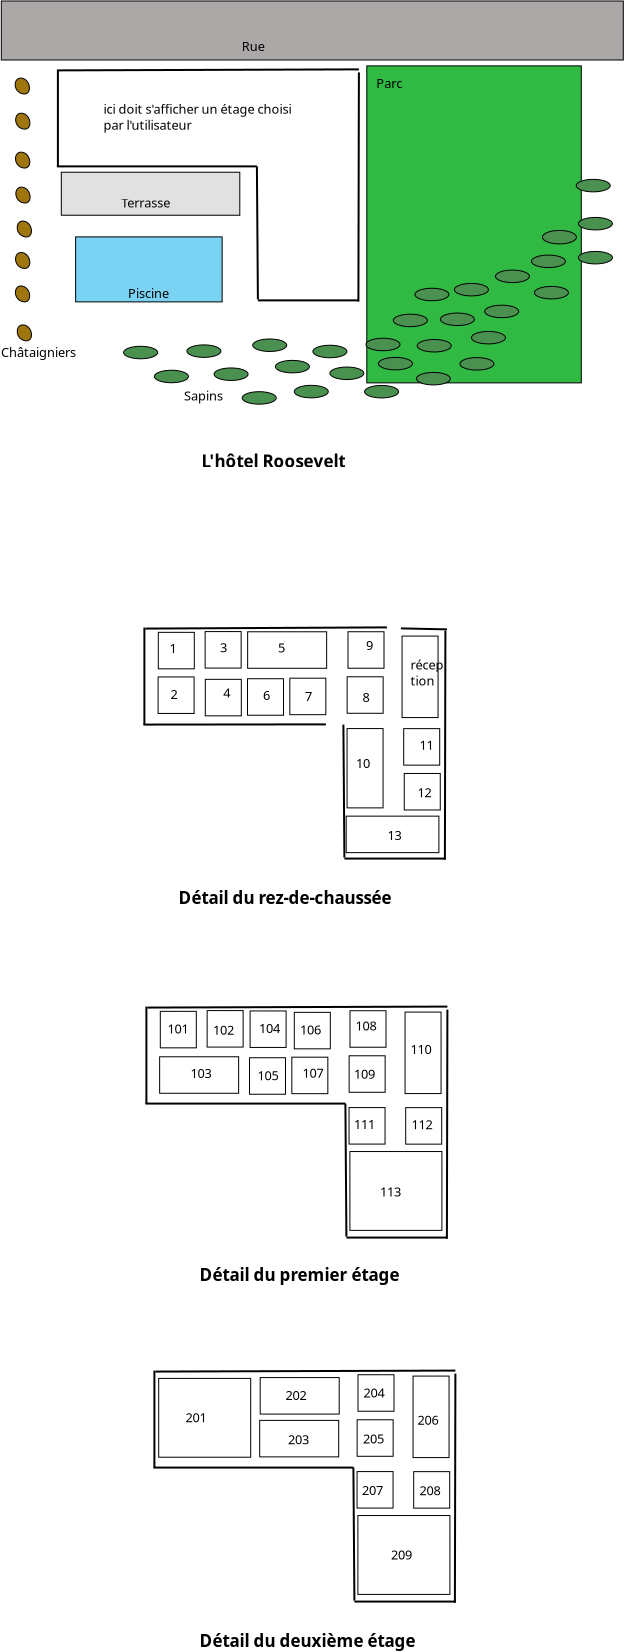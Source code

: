 <?xml version="1.0" encoding="UTF-8"?>
<dia:diagram xmlns:dia="http://www.lysator.liu.se/~alla/dia/">
  <dia:layer name="Background" visible="true" connectable="true" active="true">
    <dia:object type="Standard - Box" version="0" id="O0">
      <dia:attribute name="obj_pos">
        <dia:point val="30.887,11.05"/>
      </dia:attribute>
      <dia:attribute name="obj_bb">
        <dia:rectangle val="30.887,11.05;38.212,14.3"/>
      </dia:attribute>
      <dia:attribute name="elem_corner">
        <dia:point val="30.887,11.05"/>
      </dia:attribute>
      <dia:attribute name="elem_width">
        <dia:real val="7.325"/>
      </dia:attribute>
      <dia:attribute name="elem_height">
        <dia:real val="3.25"/>
      </dia:attribute>
      <dia:attribute name="border_width">
        <dia:real val="1.175e-38"/>
      </dia:attribute>
      <dia:attribute name="inner_color">
        <dia:color val="#7bd3f3ff"/>
      </dia:attribute>
      <dia:attribute name="show_background">
        <dia:boolean val="true"/>
      </dia:attribute>
    </dia:object>
    <dia:object type="Standard - Box" version="0" id="O1">
      <dia:attribute name="obj_pos">
        <dia:point val="45.445,2.5"/>
      </dia:attribute>
      <dia:attribute name="obj_bb">
        <dia:rectangle val="45.445,2.5;56.17,18.35"/>
      </dia:attribute>
      <dia:attribute name="elem_corner">
        <dia:point val="45.445,2.5"/>
      </dia:attribute>
      <dia:attribute name="elem_width">
        <dia:real val="10.725"/>
      </dia:attribute>
      <dia:attribute name="elem_height">
        <dia:real val="15.85"/>
      </dia:attribute>
      <dia:attribute name="border_width">
        <dia:real val="1.175e-38"/>
      </dia:attribute>
      <dia:attribute name="inner_color">
        <dia:color val="#30ba43ff"/>
      </dia:attribute>
      <dia:attribute name="show_background">
        <dia:boolean val="true"/>
      </dia:attribute>
    </dia:object>
    <dia:object type="Standard - Box" version="0" id="O2">
      <dia:attribute name="obj_pos">
        <dia:point val="27.17,-0.744"/>
      </dia:attribute>
      <dia:attribute name="obj_bb">
        <dia:rectangle val="27.17,-0.744;58.27,2.206"/>
      </dia:attribute>
      <dia:attribute name="elem_corner">
        <dia:point val="27.17,-0.744"/>
      </dia:attribute>
      <dia:attribute name="elem_width">
        <dia:real val="31.1"/>
      </dia:attribute>
      <dia:attribute name="elem_height">
        <dia:real val="2.95"/>
      </dia:attribute>
      <dia:attribute name="border_width">
        <dia:real val="1.175e-38"/>
      </dia:attribute>
      <dia:attribute name="inner_color">
        <dia:color val="#ada8a8ff"/>
      </dia:attribute>
      <dia:attribute name="show_background">
        <dia:boolean val="true"/>
      </dia:attribute>
    </dia:object>
    <dia:object type="Standard - Text" version="1" id="O3">
      <dia:attribute name="obj_pos">
        <dia:point val="33.5,14.1"/>
      </dia:attribute>
      <dia:attribute name="obj_bb">
        <dia:rectangle val="33.5,13.506;35.712,14.251"/>
      </dia:attribute>
      <dia:attribute name="text">
        <dia:composite type="text">
          <dia:attribute name="string">
            <dia:string>#Piscine#</dia:string>
          </dia:attribute>
          <dia:attribute name="font">
            <dia:font family="sans" style="0" name="Helvetica"/>
          </dia:attribute>
          <dia:attribute name="height">
            <dia:real val="0.8"/>
          </dia:attribute>
          <dia:attribute name="pos">
            <dia:point val="33.5,14.1"/>
          </dia:attribute>
          <dia:attribute name="color">
            <dia:color val="#000000ff"/>
          </dia:attribute>
          <dia:attribute name="alignment">
            <dia:enum val="0"/>
          </dia:attribute>
        </dia:composite>
      </dia:attribute>
      <dia:attribute name="valign">
        <dia:enum val="3"/>
      </dia:attribute>
    </dia:object>
    <dia:object type="Standard - Beziergon" version="0" id="O4">
      <dia:attribute name="obj_pos">
        <dia:point val="28.22,3.118"/>
      </dia:attribute>
      <dia:attribute name="obj_bb">
        <dia:rectangle val="27.839,3.084;28.602,3.931"/>
      </dia:attribute>
      <dia:attribute name="bez_points">
        <dia:point val="28.22,3.118"/>
        <dia:point val="28.67,3.218"/>
        <dia:point val="28.72,4.018"/>
        <dia:point val="28.22,3.893"/>
        <dia:point val="27.72,3.768"/>
        <dia:point val="27.77,3.018"/>
      </dia:attribute>
      <dia:attribute name="corner_types">
        <dia:enum val="811489936"/>
        <dia:enum val="0"/>
        <dia:enum val="0"/>
      </dia:attribute>
      <dia:attribute name="line_width">
        <dia:real val="0.05"/>
      </dia:attribute>
      <dia:attribute name="inner_color">
        <dia:color val="#9f750dff"/>
      </dia:attribute>
      <dia:attribute name="show_background">
        <dia:boolean val="true"/>
      </dia:attribute>
    </dia:object>
    <dia:object type="Standard - Beziergon" version="0" id="O5">
      <dia:attribute name="obj_pos">
        <dia:point val="28.244,4.875"/>
      </dia:attribute>
      <dia:attribute name="obj_bb">
        <dia:rectangle val="27.863,4.84;28.626,5.688"/>
      </dia:attribute>
      <dia:attribute name="bez_points">
        <dia:point val="28.244,4.875"/>
        <dia:point val="28.694,4.975"/>
        <dia:point val="28.744,5.775"/>
        <dia:point val="28.244,5.65"/>
        <dia:point val="27.744,5.525"/>
        <dia:point val="27.794,4.775"/>
      </dia:attribute>
      <dia:attribute name="corner_types">
        <dia:enum val="811489936"/>
        <dia:enum val="0"/>
        <dia:enum val="0"/>
      </dia:attribute>
      <dia:attribute name="line_width">
        <dia:real val="0.05"/>
      </dia:attribute>
      <dia:attribute name="inner_color">
        <dia:color val="#9f750dff"/>
      </dia:attribute>
      <dia:attribute name="show_background">
        <dia:boolean val="true"/>
      </dia:attribute>
    </dia:object>
    <dia:object type="Standard - Beziergon" version="0" id="O6">
      <dia:attribute name="obj_pos">
        <dia:point val="28.237,6.822"/>
      </dia:attribute>
      <dia:attribute name="obj_bb">
        <dia:rectangle val="27.855,6.788;28.618,7.635"/>
      </dia:attribute>
      <dia:attribute name="bez_points">
        <dia:point val="28.237,6.822"/>
        <dia:point val="28.687,6.922"/>
        <dia:point val="28.737,7.722"/>
        <dia:point val="28.237,7.597"/>
        <dia:point val="27.737,7.472"/>
        <dia:point val="27.787,6.722"/>
      </dia:attribute>
      <dia:attribute name="corner_types">
        <dia:enum val="811489936"/>
        <dia:enum val="0"/>
        <dia:enum val="0"/>
      </dia:attribute>
      <dia:attribute name="line_width">
        <dia:real val="0.05"/>
      </dia:attribute>
      <dia:attribute name="inner_color">
        <dia:color val="#9f750dff"/>
      </dia:attribute>
      <dia:attribute name="show_background">
        <dia:boolean val="true"/>
      </dia:attribute>
    </dia:object>
    <dia:object type="Standard - Beziergon" version="0" id="O7">
      <dia:attribute name="obj_pos">
        <dia:point val="28.254,8.57"/>
      </dia:attribute>
      <dia:attribute name="obj_bb">
        <dia:rectangle val="27.873,8.535;28.636,9.383"/>
      </dia:attribute>
      <dia:attribute name="bez_points">
        <dia:point val="28.254,8.57"/>
        <dia:point val="28.704,8.67"/>
        <dia:point val="28.754,9.47"/>
        <dia:point val="28.254,9.345"/>
        <dia:point val="27.754,9.22"/>
        <dia:point val="27.804,8.47"/>
      </dia:attribute>
      <dia:attribute name="corner_types">
        <dia:enum val="811489936"/>
        <dia:enum val="0"/>
        <dia:enum val="0"/>
      </dia:attribute>
      <dia:attribute name="line_width">
        <dia:real val="0.05"/>
      </dia:attribute>
      <dia:attribute name="inner_color">
        <dia:color val="#9f750dff"/>
      </dia:attribute>
      <dia:attribute name="show_background">
        <dia:boolean val="true"/>
      </dia:attribute>
    </dia:object>
    <dia:object type="Standard - Beziergon" version="0" id="O8">
      <dia:attribute name="obj_pos">
        <dia:point val="28.322,10.267"/>
      </dia:attribute>
      <dia:attribute name="obj_bb">
        <dia:rectangle val="27.94,10.233;28.703,11.08"/>
      </dia:attribute>
      <dia:attribute name="bez_points">
        <dia:point val="28.322,10.267"/>
        <dia:point val="28.772,10.367"/>
        <dia:point val="28.822,11.167"/>
        <dia:point val="28.322,11.042"/>
        <dia:point val="27.822,10.917"/>
        <dia:point val="27.872,10.167"/>
      </dia:attribute>
      <dia:attribute name="corner_types">
        <dia:enum val="811489936"/>
        <dia:enum val="0"/>
        <dia:enum val="0"/>
      </dia:attribute>
      <dia:attribute name="line_width">
        <dia:real val="0.05"/>
      </dia:attribute>
      <dia:attribute name="inner_color">
        <dia:color val="#9f750dff"/>
      </dia:attribute>
      <dia:attribute name="show_background">
        <dia:boolean val="true"/>
      </dia:attribute>
    </dia:object>
    <dia:object type="Standard - Beziergon" version="0" id="O9">
      <dia:attribute name="obj_pos">
        <dia:point val="28.239,11.84"/>
      </dia:attribute>
      <dia:attribute name="obj_bb">
        <dia:rectangle val="27.858,11.806;28.621,12.653"/>
      </dia:attribute>
      <dia:attribute name="bez_points">
        <dia:point val="28.239,11.84"/>
        <dia:point val="28.689,11.94"/>
        <dia:point val="28.739,12.74"/>
        <dia:point val="28.239,12.615"/>
        <dia:point val="27.739,12.49"/>
        <dia:point val="27.789,11.74"/>
      </dia:attribute>
      <dia:attribute name="corner_types">
        <dia:enum val="811489936"/>
        <dia:enum val="0"/>
        <dia:enum val="0"/>
      </dia:attribute>
      <dia:attribute name="line_width">
        <dia:real val="0.05"/>
      </dia:attribute>
      <dia:attribute name="inner_color">
        <dia:color val="#9f750dff"/>
      </dia:attribute>
      <dia:attribute name="show_background">
        <dia:boolean val="true"/>
      </dia:attribute>
    </dia:object>
    <dia:object type="Standard - Beziergon" version="0" id="O10">
      <dia:attribute name="obj_pos">
        <dia:point val="28.232,13.512"/>
      </dia:attribute>
      <dia:attribute name="obj_bb">
        <dia:rectangle val="27.85,13.478;28.613,14.325"/>
      </dia:attribute>
      <dia:attribute name="bez_points">
        <dia:point val="28.232,13.512"/>
        <dia:point val="28.682,13.612"/>
        <dia:point val="28.732,14.412"/>
        <dia:point val="28.232,14.287"/>
        <dia:point val="27.732,14.162"/>
        <dia:point val="27.782,13.412"/>
      </dia:attribute>
      <dia:attribute name="corner_types">
        <dia:enum val="811489936"/>
        <dia:enum val="0"/>
        <dia:enum val="0"/>
      </dia:attribute>
      <dia:attribute name="line_width">
        <dia:real val="0.05"/>
      </dia:attribute>
      <dia:attribute name="inner_color">
        <dia:color val="#9f750dff"/>
      </dia:attribute>
      <dia:attribute name="show_background">
        <dia:boolean val="true"/>
      </dia:attribute>
    </dia:object>
    <dia:object type="Standard - Beziergon" version="0" id="O11">
      <dia:attribute name="obj_pos">
        <dia:point val="28.324,15.46"/>
      </dia:attribute>
      <dia:attribute name="obj_bb">
        <dia:rectangle val="27.943,15.425;28.706,16.273"/>
      </dia:attribute>
      <dia:attribute name="bez_points">
        <dia:point val="28.324,15.46"/>
        <dia:point val="28.774,15.56"/>
        <dia:point val="28.824,16.36"/>
        <dia:point val="28.324,16.235"/>
        <dia:point val="27.824,16.11"/>
        <dia:point val="27.874,15.36"/>
      </dia:attribute>
      <dia:attribute name="corner_types">
        <dia:enum val="811489936"/>
        <dia:enum val="0"/>
        <dia:enum val="0"/>
      </dia:attribute>
      <dia:attribute name="line_width">
        <dia:real val="0.05"/>
      </dia:attribute>
      <dia:attribute name="inner_color">
        <dia:color val="#9f750dff"/>
      </dia:attribute>
      <dia:attribute name="show_background">
        <dia:boolean val="true"/>
      </dia:attribute>
    </dia:object>
    <dia:object type="Standard - Text" version="1" id="O12">
      <dia:attribute name="obj_pos">
        <dia:point val="39.188,1.76"/>
      </dia:attribute>
      <dia:attribute name="obj_bb">
        <dia:rectangle val="39.188,1.166;40.403,1.911"/>
      </dia:attribute>
      <dia:attribute name="text">
        <dia:composite type="text">
          <dia:attribute name="string">
            <dia:string>#Rue#</dia:string>
          </dia:attribute>
          <dia:attribute name="font">
            <dia:font family="sans" style="0" name="Helvetica"/>
          </dia:attribute>
          <dia:attribute name="height">
            <dia:real val="0.8"/>
          </dia:attribute>
          <dia:attribute name="pos">
            <dia:point val="39.188,1.76"/>
          </dia:attribute>
          <dia:attribute name="color">
            <dia:color val="#000000ff"/>
          </dia:attribute>
          <dia:attribute name="alignment">
            <dia:enum val="0"/>
          </dia:attribute>
        </dia:composite>
      </dia:attribute>
      <dia:attribute name="valign">
        <dia:enum val="3"/>
      </dia:attribute>
    </dia:object>
    <dia:object type="Standard - Text" version="1" id="O13">
      <dia:attribute name="obj_pos">
        <dia:point val="45.913,3.61"/>
      </dia:attribute>
      <dia:attribute name="obj_bb">
        <dia:rectangle val="45.913,3.016;47.265,3.761"/>
      </dia:attribute>
      <dia:attribute name="text">
        <dia:composite type="text">
          <dia:attribute name="string">
            <dia:string>#Parc#</dia:string>
          </dia:attribute>
          <dia:attribute name="font">
            <dia:font family="sans" style="0" name="Helvetica"/>
          </dia:attribute>
          <dia:attribute name="height">
            <dia:real val="0.8"/>
          </dia:attribute>
          <dia:attribute name="pos">
            <dia:point val="45.913,3.61"/>
          </dia:attribute>
          <dia:attribute name="color">
            <dia:color val="#000000ff"/>
          </dia:attribute>
          <dia:attribute name="alignment">
            <dia:enum val="0"/>
          </dia:attribute>
        </dia:composite>
      </dia:attribute>
      <dia:attribute name="valign">
        <dia:enum val="3"/>
      </dia:attribute>
    </dia:object>
    <dia:object type="Standard - Text" version="1" id="O14">
      <dia:attribute name="obj_pos">
        <dia:point val="27.155,17.058"/>
      </dia:attribute>
      <dia:attribute name="obj_bb">
        <dia:rectangle val="27.155,16.464;31.2,17.209"/>
      </dia:attribute>
      <dia:attribute name="text">
        <dia:composite type="text">
          <dia:attribute name="string">
            <dia:string>#Châtaigniers#</dia:string>
          </dia:attribute>
          <dia:attribute name="font">
            <dia:font family="sans" style="0" name="Helvetica"/>
          </dia:attribute>
          <dia:attribute name="height">
            <dia:real val="0.8"/>
          </dia:attribute>
          <dia:attribute name="pos">
            <dia:point val="27.155,17.058"/>
          </dia:attribute>
          <dia:attribute name="color">
            <dia:color val="#000000ff"/>
          </dia:attribute>
          <dia:attribute name="alignment">
            <dia:enum val="0"/>
          </dia:attribute>
        </dia:composite>
      </dia:attribute>
      <dia:attribute name="valign">
        <dia:enum val="3"/>
      </dia:attribute>
    </dia:object>
    <dia:object type="Standard - Box" version="0" id="O15">
      <dia:attribute name="obj_pos">
        <dia:point val="30.17,7.818"/>
      </dia:attribute>
      <dia:attribute name="obj_bb">
        <dia:rectangle val="30.165,7.813;39.1,9.973"/>
      </dia:attribute>
      <dia:attribute name="elem_corner">
        <dia:point val="30.17,7.818"/>
      </dia:attribute>
      <dia:attribute name="elem_width">
        <dia:real val="8.925"/>
      </dia:attribute>
      <dia:attribute name="elem_height">
        <dia:real val="2.15"/>
      </dia:attribute>
      <dia:attribute name="border_width">
        <dia:real val="0.01"/>
      </dia:attribute>
      <dia:attribute name="inner_color">
        <dia:color val="#e1e1e1ff"/>
      </dia:attribute>
      <dia:attribute name="show_background">
        <dia:boolean val="true"/>
      </dia:attribute>
    </dia:object>
    <dia:object type="Standard - Text" version="1" id="O16">
      <dia:attribute name="obj_pos">
        <dia:point val="33.163,9.585"/>
      </dia:attribute>
      <dia:attribute name="obj_bb">
        <dia:rectangle val="33.163,8.991;35.808,9.736"/>
      </dia:attribute>
      <dia:attribute name="text">
        <dia:composite type="text">
          <dia:attribute name="string">
            <dia:string>#Terrasse#</dia:string>
          </dia:attribute>
          <dia:attribute name="font">
            <dia:font family="sans" style="0" name="Helvetica"/>
          </dia:attribute>
          <dia:attribute name="height">
            <dia:real val="0.8"/>
          </dia:attribute>
          <dia:attribute name="pos">
            <dia:point val="33.163,9.585"/>
          </dia:attribute>
          <dia:attribute name="color">
            <dia:color val="#000000ff"/>
          </dia:attribute>
          <dia:attribute name="alignment">
            <dia:enum val="0"/>
          </dia:attribute>
        </dia:composite>
      </dia:attribute>
      <dia:attribute name="valign">
        <dia:enum val="3"/>
      </dia:attribute>
    </dia:object>
    <dia:object type="Standard - Ellipse" version="0" id="O17">
      <dia:attribute name="obj_pos">
        <dia:point val="42.751,16.468"/>
      </dia:attribute>
      <dia:attribute name="obj_bb">
        <dia:rectangle val="42.746,16.463;44.456,17.098"/>
      </dia:attribute>
      <dia:attribute name="elem_corner">
        <dia:point val="42.751,16.468"/>
      </dia:attribute>
      <dia:attribute name="elem_width">
        <dia:real val="1.7"/>
      </dia:attribute>
      <dia:attribute name="elem_height">
        <dia:real val="0.625"/>
      </dia:attribute>
      <dia:attribute name="border_width">
        <dia:real val="0.01"/>
      </dia:attribute>
      <dia:attribute name="inner_color">
        <dia:color val="#4a914fff"/>
      </dia:attribute>
    </dia:object>
    <dia:object type="Standard - Ellipse" version="0" id="O18">
      <dia:attribute name="obj_pos">
        <dia:point val="43.599,17.558"/>
      </dia:attribute>
      <dia:attribute name="obj_bb">
        <dia:rectangle val="43.594,17.553;45.304,18.188"/>
      </dia:attribute>
      <dia:attribute name="elem_corner">
        <dia:point val="43.599,17.558"/>
      </dia:attribute>
      <dia:attribute name="elem_width">
        <dia:real val="1.7"/>
      </dia:attribute>
      <dia:attribute name="elem_height">
        <dia:real val="0.625"/>
      </dia:attribute>
      <dia:attribute name="border_width">
        <dia:real val="0.01"/>
      </dia:attribute>
      <dia:attribute name="inner_color">
        <dia:color val="#4a914fff"/>
      </dia:attribute>
    </dia:object>
    <dia:object type="Standard - Ellipse" version="0" id="O19">
      <dia:attribute name="obj_pos">
        <dia:point val="39.741,16.155"/>
      </dia:attribute>
      <dia:attribute name="obj_bb">
        <dia:rectangle val="39.736,16.15;41.446,16.785"/>
      </dia:attribute>
      <dia:attribute name="elem_corner">
        <dia:point val="39.741,16.155"/>
      </dia:attribute>
      <dia:attribute name="elem_width">
        <dia:real val="1.7"/>
      </dia:attribute>
      <dia:attribute name="elem_height">
        <dia:real val="0.625"/>
      </dia:attribute>
      <dia:attribute name="border_width">
        <dia:real val="0.01"/>
      </dia:attribute>
      <dia:attribute name="inner_color">
        <dia:color val="#4a914fff"/>
      </dia:attribute>
    </dia:object>
    <dia:object type="Standard - Ellipse" version="0" id="O20">
      <dia:attribute name="obj_pos">
        <dia:point val="37.809,17.603"/>
      </dia:attribute>
      <dia:attribute name="obj_bb">
        <dia:rectangle val="37.804,17.598;39.514,18.233"/>
      </dia:attribute>
      <dia:attribute name="elem_corner">
        <dia:point val="37.809,17.603"/>
      </dia:attribute>
      <dia:attribute name="elem_width">
        <dia:real val="1.7"/>
      </dia:attribute>
      <dia:attribute name="elem_height">
        <dia:real val="0.625"/>
      </dia:attribute>
      <dia:attribute name="border_width">
        <dia:real val="0.01"/>
      </dia:attribute>
      <dia:attribute name="inner_color">
        <dia:color val="#4a914fff"/>
      </dia:attribute>
    </dia:object>
    <dia:object type="Standard - Ellipse" version="0" id="O21">
      <dia:attribute name="obj_pos">
        <dia:point val="36.451,16.45"/>
      </dia:attribute>
      <dia:attribute name="obj_bb">
        <dia:rectangle val="36.446,16.445;38.156,17.08"/>
      </dia:attribute>
      <dia:attribute name="elem_corner">
        <dia:point val="36.451,16.45"/>
      </dia:attribute>
      <dia:attribute name="elem_width">
        <dia:real val="1.7"/>
      </dia:attribute>
      <dia:attribute name="elem_height">
        <dia:real val="0.625"/>
      </dia:attribute>
      <dia:attribute name="border_width">
        <dia:real val="0.01"/>
      </dia:attribute>
      <dia:attribute name="inner_color">
        <dia:color val="#4a914fff"/>
      </dia:attribute>
    </dia:object>
    <dia:object type="Standard - Ellipse" version="0" id="O22">
      <dia:attribute name="obj_pos">
        <dia:point val="34.826,17.718"/>
      </dia:attribute>
      <dia:attribute name="obj_bb">
        <dia:rectangle val="34.821,17.713;36.531,18.348"/>
      </dia:attribute>
      <dia:attribute name="elem_corner">
        <dia:point val="34.826,17.718"/>
      </dia:attribute>
      <dia:attribute name="elem_width">
        <dia:real val="1.7"/>
      </dia:attribute>
      <dia:attribute name="elem_height">
        <dia:real val="0.625"/>
      </dia:attribute>
      <dia:attribute name="border_width">
        <dia:real val="0.01"/>
      </dia:attribute>
      <dia:attribute name="inner_color">
        <dia:color val="#4a914fff"/>
      </dia:attribute>
    </dia:object>
    <dia:object type="Standard - Ellipse" version="0" id="O23">
      <dia:attribute name="obj_pos">
        <dia:point val="33.286,16.52"/>
      </dia:attribute>
      <dia:attribute name="obj_bb">
        <dia:rectangle val="33.281,16.515;34.991,17.15"/>
      </dia:attribute>
      <dia:attribute name="elem_corner">
        <dia:point val="33.286,16.52"/>
      </dia:attribute>
      <dia:attribute name="elem_width">
        <dia:real val="1.7"/>
      </dia:attribute>
      <dia:attribute name="elem_height">
        <dia:real val="0.625"/>
      </dia:attribute>
      <dia:attribute name="border_width">
        <dia:real val="0.01"/>
      </dia:attribute>
      <dia:attribute name="inner_color">
        <dia:color val="#4a914fff"/>
      </dia:attribute>
    </dia:object>
    <dia:object type="Standard - Ellipse" version="0" id="O24">
      <dia:attribute name="obj_pos">
        <dia:point val="45.404,16.118"/>
      </dia:attribute>
      <dia:attribute name="obj_bb">
        <dia:rectangle val="45.399,16.113;47.109,16.748"/>
      </dia:attribute>
      <dia:attribute name="elem_corner">
        <dia:point val="45.404,16.118"/>
      </dia:attribute>
      <dia:attribute name="elem_width">
        <dia:real val="1.7"/>
      </dia:attribute>
      <dia:attribute name="elem_height">
        <dia:real val="0.625"/>
      </dia:attribute>
      <dia:attribute name="border_width">
        <dia:real val="0.01"/>
      </dia:attribute>
      <dia:attribute name="inner_color">
        <dia:color val="#4a914fff"/>
      </dia:attribute>
    </dia:object>
    <dia:object type="Standard - Ellipse" version="0" id="O25">
      <dia:attribute name="obj_pos">
        <dia:point val="46.771,14.915"/>
      </dia:attribute>
      <dia:attribute name="obj_bb">
        <dia:rectangle val="46.766,14.91;48.476,15.545"/>
      </dia:attribute>
      <dia:attribute name="elem_corner">
        <dia:point val="46.771,14.915"/>
      </dia:attribute>
      <dia:attribute name="elem_width">
        <dia:real val="1.7"/>
      </dia:attribute>
      <dia:attribute name="elem_height">
        <dia:real val="0.625"/>
      </dia:attribute>
      <dia:attribute name="border_width">
        <dia:real val="0.01"/>
      </dia:attribute>
      <dia:attribute name="inner_color">
        <dia:color val="#4a914fff"/>
      </dia:attribute>
    </dia:object>
    <dia:object type="Standard - Ellipse" version="0" id="O26">
      <dia:attribute name="obj_pos">
        <dia:point val="47.851,13.618"/>
      </dia:attribute>
      <dia:attribute name="obj_bb">
        <dia:rectangle val="47.846,13.613;49.556,14.248"/>
      </dia:attribute>
      <dia:attribute name="elem_corner">
        <dia:point val="47.851,13.618"/>
      </dia:attribute>
      <dia:attribute name="elem_width">
        <dia:real val="1.7"/>
      </dia:attribute>
      <dia:attribute name="elem_height">
        <dia:real val="0.625"/>
      </dia:attribute>
      <dia:attribute name="border_width">
        <dia:real val="0.01"/>
      </dia:attribute>
      <dia:attribute name="inner_color">
        <dia:color val="#4a914fff"/>
      </dia:attribute>
    </dia:object>
    <dia:object type="Standard - Ellipse" version="0" id="O27">
      <dia:attribute name="obj_pos">
        <dia:point val="46.026,17.074"/>
      </dia:attribute>
      <dia:attribute name="obj_bb">
        <dia:rectangle val="46.021,17.069;47.731,17.704"/>
      </dia:attribute>
      <dia:attribute name="elem_corner">
        <dia:point val="46.026,17.074"/>
      </dia:attribute>
      <dia:attribute name="elem_width">
        <dia:real val="1.7"/>
      </dia:attribute>
      <dia:attribute name="elem_height">
        <dia:real val="0.625"/>
      </dia:attribute>
      <dia:attribute name="border_width">
        <dia:real val="0.01"/>
      </dia:attribute>
      <dia:attribute name="inner_color">
        <dia:color val="#4a914fff"/>
      </dia:attribute>
    </dia:object>
    <dia:object type="Standard - Ellipse" version="0" id="O28">
      <dia:attribute name="obj_pos">
        <dia:point val="49.124,14.858"/>
      </dia:attribute>
      <dia:attribute name="obj_bb">
        <dia:rectangle val="49.119,14.853;50.829,15.488"/>
      </dia:attribute>
      <dia:attribute name="elem_corner">
        <dia:point val="49.124,14.858"/>
      </dia:attribute>
      <dia:attribute name="elem_width">
        <dia:real val="1.7"/>
      </dia:attribute>
      <dia:attribute name="elem_height">
        <dia:real val="0.625"/>
      </dia:attribute>
      <dia:attribute name="border_width">
        <dia:real val="0.01"/>
      </dia:attribute>
      <dia:attribute name="inner_color">
        <dia:color val="#4a914fff"/>
      </dia:attribute>
    </dia:object>
    <dia:object type="Standard - Ellipse" version="0" id="O29">
      <dia:attribute name="obj_pos">
        <dia:point val="47.966,16.18"/>
      </dia:attribute>
      <dia:attribute name="obj_bb">
        <dia:rectangle val="47.961,16.175;49.671,16.81"/>
      </dia:attribute>
      <dia:attribute name="elem_corner">
        <dia:point val="47.966,16.18"/>
      </dia:attribute>
      <dia:attribute name="elem_width">
        <dia:real val="1.7"/>
      </dia:attribute>
      <dia:attribute name="elem_height">
        <dia:real val="0.625"/>
      </dia:attribute>
      <dia:attribute name="border_width">
        <dia:real val="0.01"/>
      </dia:attribute>
      <dia:attribute name="inner_color">
        <dia:color val="#4a914fff"/>
      </dia:attribute>
    </dia:object>
    <dia:object type="Standard - Ellipse" version="0" id="O30">
      <dia:attribute name="obj_pos">
        <dia:point val="45.334,18.478"/>
      </dia:attribute>
      <dia:attribute name="obj_bb">
        <dia:rectangle val="45.329,18.473;47.039,19.108"/>
      </dia:attribute>
      <dia:attribute name="elem_corner">
        <dia:point val="45.334,18.478"/>
      </dia:attribute>
      <dia:attribute name="elem_width">
        <dia:real val="1.7"/>
      </dia:attribute>
      <dia:attribute name="elem_height">
        <dia:real val="0.625"/>
      </dia:attribute>
      <dia:attribute name="border_width">
        <dia:real val="0.01"/>
      </dia:attribute>
      <dia:attribute name="inner_color">
        <dia:color val="#4a914fff"/>
      </dia:attribute>
    </dia:object>
    <dia:object type="Standard - Ellipse" version="0" id="O31">
      <dia:attribute name="obj_pos">
        <dia:point val="40.876,17.225"/>
      </dia:attribute>
      <dia:attribute name="obj_bb">
        <dia:rectangle val="40.871,17.22;42.581,17.855"/>
      </dia:attribute>
      <dia:attribute name="elem_corner">
        <dia:point val="40.876,17.225"/>
      </dia:attribute>
      <dia:attribute name="elem_width">
        <dia:real val="1.7"/>
      </dia:attribute>
      <dia:attribute name="elem_height">
        <dia:real val="0.625"/>
      </dia:attribute>
      <dia:attribute name="border_width">
        <dia:real val="0.01"/>
      </dia:attribute>
      <dia:attribute name="inner_color">
        <dia:color val="#4a914fff"/>
      </dia:attribute>
    </dia:object>
    <dia:object type="Standard - Ellipse" version="0" id="O32">
      <dia:attribute name="obj_pos">
        <dia:point val="41.818,18.473"/>
      </dia:attribute>
      <dia:attribute name="obj_bb">
        <dia:rectangle val="41.813,18.468;43.523,19.103"/>
      </dia:attribute>
      <dia:attribute name="elem_corner">
        <dia:point val="41.818,18.473"/>
      </dia:attribute>
      <dia:attribute name="elem_width">
        <dia:real val="1.7"/>
      </dia:attribute>
      <dia:attribute name="elem_height">
        <dia:real val="0.625"/>
      </dia:attribute>
      <dia:attribute name="border_width">
        <dia:real val="0.01"/>
      </dia:attribute>
      <dia:attribute name="inner_color">
        <dia:color val="#4a914fff"/>
      </dia:attribute>
    </dia:object>
    <dia:object type="Standard - Ellipse" version="0" id="O33">
      <dia:attribute name="obj_pos">
        <dia:point val="39.216,18.79"/>
      </dia:attribute>
      <dia:attribute name="obj_bb">
        <dia:rectangle val="39.211,18.785;40.921,19.42"/>
      </dia:attribute>
      <dia:attribute name="elem_corner">
        <dia:point val="39.216,18.79"/>
      </dia:attribute>
      <dia:attribute name="elem_width">
        <dia:real val="1.7"/>
      </dia:attribute>
      <dia:attribute name="elem_height">
        <dia:real val="0.625"/>
      </dia:attribute>
      <dia:attribute name="border_width">
        <dia:real val="0.01"/>
      </dia:attribute>
      <dia:attribute name="inner_color">
        <dia:color val="#4a914fff"/>
      </dia:attribute>
    </dia:object>
    <dia:object type="Standard - Ellipse" version="0" id="O34">
      <dia:attribute name="obj_pos">
        <dia:point val="50.101,17.085"/>
      </dia:attribute>
      <dia:attribute name="obj_bb">
        <dia:rectangle val="50.096,17.08;51.806,17.715"/>
      </dia:attribute>
      <dia:attribute name="elem_corner">
        <dia:point val="50.101,17.085"/>
      </dia:attribute>
      <dia:attribute name="elem_width">
        <dia:real val="1.7"/>
      </dia:attribute>
      <dia:attribute name="elem_height">
        <dia:real val="0.625"/>
      </dia:attribute>
      <dia:attribute name="border_width">
        <dia:real val="0.01"/>
      </dia:attribute>
      <dia:attribute name="inner_color">
        <dia:color val="#4a914fff"/>
      </dia:attribute>
    </dia:object>
    <dia:object type="Standard - Ellipse" version="0" id="O35">
      <dia:attribute name="obj_pos">
        <dia:point val="47.926,17.827"/>
      </dia:attribute>
      <dia:attribute name="obj_bb">
        <dia:rectangle val="47.921,17.822;49.631,18.457"/>
      </dia:attribute>
      <dia:attribute name="elem_corner">
        <dia:point val="47.926,17.827"/>
      </dia:attribute>
      <dia:attribute name="elem_width">
        <dia:real val="1.7"/>
      </dia:attribute>
      <dia:attribute name="elem_height">
        <dia:real val="0.625"/>
      </dia:attribute>
      <dia:attribute name="border_width">
        <dia:real val="0.01"/>
      </dia:attribute>
      <dia:attribute name="inner_color">
        <dia:color val="#4a914fff"/>
      </dia:attribute>
    </dia:object>
    <dia:object type="Standard - Ellipse" version="0" id="O36">
      <dia:attribute name="obj_pos">
        <dia:point val="49.826,13.377"/>
      </dia:attribute>
      <dia:attribute name="obj_bb">
        <dia:rectangle val="49.821,13.372;51.531,14.007"/>
      </dia:attribute>
      <dia:attribute name="elem_corner">
        <dia:point val="49.826,13.377"/>
      </dia:attribute>
      <dia:attribute name="elem_width">
        <dia:real val="1.7"/>
      </dia:attribute>
      <dia:attribute name="elem_height">
        <dia:real val="0.625"/>
      </dia:attribute>
      <dia:attribute name="border_width">
        <dia:real val="0.01"/>
      </dia:attribute>
      <dia:attribute name="inner_color">
        <dia:color val="#4a914fff"/>
      </dia:attribute>
    </dia:object>
    <dia:object type="Standard - Ellipse" version="0" id="O37">
      <dia:attribute name="obj_pos">
        <dia:point val="50.676,15.777"/>
      </dia:attribute>
      <dia:attribute name="obj_bb">
        <dia:rectangle val="50.671,15.772;52.381,16.407"/>
      </dia:attribute>
      <dia:attribute name="elem_corner">
        <dia:point val="50.676,15.777"/>
      </dia:attribute>
      <dia:attribute name="elem_width">
        <dia:real val="1.7"/>
      </dia:attribute>
      <dia:attribute name="elem_height">
        <dia:real val="0.625"/>
      </dia:attribute>
      <dia:attribute name="border_width">
        <dia:real val="0.01"/>
      </dia:attribute>
      <dia:attribute name="inner_color">
        <dia:color val="#4a914fff"/>
      </dia:attribute>
    </dia:object>
    <dia:object type="Standard - Ellipse" version="0" id="O38">
      <dia:attribute name="obj_pos">
        <dia:point val="51.341,14.465"/>
      </dia:attribute>
      <dia:attribute name="obj_bb">
        <dia:rectangle val="51.336,14.46;53.046,15.095"/>
      </dia:attribute>
      <dia:attribute name="elem_corner">
        <dia:point val="51.341,14.465"/>
      </dia:attribute>
      <dia:attribute name="elem_width">
        <dia:real val="1.7"/>
      </dia:attribute>
      <dia:attribute name="elem_height">
        <dia:real val="0.625"/>
      </dia:attribute>
      <dia:attribute name="border_width">
        <dia:real val="0.01"/>
      </dia:attribute>
      <dia:attribute name="inner_color">
        <dia:color val="#4a914fff"/>
      </dia:attribute>
    </dia:object>
    <dia:object type="Standard - Ellipse" version="0" id="O39">
      <dia:attribute name="obj_pos">
        <dia:point val="51.876,12.71"/>
      </dia:attribute>
      <dia:attribute name="obj_bb">
        <dia:rectangle val="51.871,12.705;53.581,13.34"/>
      </dia:attribute>
      <dia:attribute name="elem_corner">
        <dia:point val="51.876,12.71"/>
      </dia:attribute>
      <dia:attribute name="elem_width">
        <dia:real val="1.7"/>
      </dia:attribute>
      <dia:attribute name="elem_height">
        <dia:real val="0.625"/>
      </dia:attribute>
      <dia:attribute name="border_width">
        <dia:real val="0.01"/>
      </dia:attribute>
      <dia:attribute name="inner_color">
        <dia:color val="#4a914fff"/>
      </dia:attribute>
    </dia:object>
    <dia:object type="Standard - Text" version="1" id="O40">
      <dia:attribute name="obj_pos">
        <dia:point val="36.311,19.23"/>
      </dia:attribute>
      <dia:attribute name="obj_bb">
        <dia:rectangle val="36.311,18.636;38.433,19.381"/>
      </dia:attribute>
      <dia:attribute name="text">
        <dia:composite type="text">
          <dia:attribute name="string">
            <dia:string>#Sapins#</dia:string>
          </dia:attribute>
          <dia:attribute name="font">
            <dia:font family="sans" style="0" name="Helvetica"/>
          </dia:attribute>
          <dia:attribute name="height">
            <dia:real val="0.8"/>
          </dia:attribute>
          <dia:attribute name="pos">
            <dia:point val="36.311,19.23"/>
          </dia:attribute>
          <dia:attribute name="color">
            <dia:color val="#000000ff"/>
          </dia:attribute>
          <dia:attribute name="alignment">
            <dia:enum val="0"/>
          </dia:attribute>
        </dia:composite>
      </dia:attribute>
      <dia:attribute name="valign">
        <dia:enum val="3"/>
      </dia:attribute>
    </dia:object>
    <dia:object type="Standard - Ellipse" version="0" id="O41">
      <dia:attribute name="obj_pos">
        <dia:point val="54.226,10.727"/>
      </dia:attribute>
      <dia:attribute name="obj_bb">
        <dia:rectangle val="54.221,10.722;55.931,11.407"/>
      </dia:attribute>
      <dia:attribute name="elem_corner">
        <dia:point val="54.226,10.727"/>
      </dia:attribute>
      <dia:attribute name="elem_width">
        <dia:real val="1.7"/>
      </dia:attribute>
      <dia:attribute name="elem_height">
        <dia:real val="0.675"/>
      </dia:attribute>
      <dia:attribute name="border_width">
        <dia:real val="0.01"/>
      </dia:attribute>
      <dia:attribute name="inner_color">
        <dia:color val="#4a914fff"/>
      </dia:attribute>
    </dia:object>
    <dia:object type="Standard - Ellipse" version="0" id="O42">
      <dia:attribute name="obj_pos">
        <dia:point val="56.026,11.777"/>
      </dia:attribute>
      <dia:attribute name="obj_bb">
        <dia:rectangle val="56.021,11.772;57.731,12.407"/>
      </dia:attribute>
      <dia:attribute name="elem_corner">
        <dia:point val="56.026,11.777"/>
      </dia:attribute>
      <dia:attribute name="elem_width">
        <dia:real val="1.7"/>
      </dia:attribute>
      <dia:attribute name="elem_height">
        <dia:real val="0.625"/>
      </dia:attribute>
      <dia:attribute name="border_width">
        <dia:real val="0.01"/>
      </dia:attribute>
      <dia:attribute name="inner_color">
        <dia:color val="#4a914fff"/>
      </dia:attribute>
    </dia:object>
    <dia:object type="Standard - Ellipse" version="0" id="O43">
      <dia:attribute name="obj_pos">
        <dia:point val="56.026,10.077"/>
      </dia:attribute>
      <dia:attribute name="obj_bb">
        <dia:rectangle val="56.021,10.072;57.731,10.707"/>
      </dia:attribute>
      <dia:attribute name="elem_corner">
        <dia:point val="56.026,10.077"/>
      </dia:attribute>
      <dia:attribute name="elem_width">
        <dia:real val="1.7"/>
      </dia:attribute>
      <dia:attribute name="elem_height">
        <dia:real val="0.625"/>
      </dia:attribute>
      <dia:attribute name="border_width">
        <dia:real val="0.01"/>
      </dia:attribute>
      <dia:attribute name="inner_color">
        <dia:color val="#4a914fff"/>
      </dia:attribute>
    </dia:object>
    <dia:object type="Standard - Ellipse" version="0" id="O44">
      <dia:attribute name="obj_pos">
        <dia:point val="53.676,11.96"/>
      </dia:attribute>
      <dia:attribute name="obj_bb">
        <dia:rectangle val="53.671,11.955;55.381,12.59"/>
      </dia:attribute>
      <dia:attribute name="elem_corner">
        <dia:point val="53.676,11.96"/>
      </dia:attribute>
      <dia:attribute name="elem_width">
        <dia:real val="1.7"/>
      </dia:attribute>
      <dia:attribute name="elem_height">
        <dia:real val="0.625"/>
      </dia:attribute>
      <dia:attribute name="border_width">
        <dia:real val="0.01"/>
      </dia:attribute>
      <dia:attribute name="inner_color">
        <dia:color val="#4a914fff"/>
      </dia:attribute>
    </dia:object>
    <dia:object type="Standard - Ellipse" version="0" id="O45">
      <dia:attribute name="obj_pos">
        <dia:point val="53.826,13.527"/>
      </dia:attribute>
      <dia:attribute name="obj_bb">
        <dia:rectangle val="53.821,13.522;55.531,14.157"/>
      </dia:attribute>
      <dia:attribute name="elem_corner">
        <dia:point val="53.826,13.527"/>
      </dia:attribute>
      <dia:attribute name="elem_width">
        <dia:real val="1.7"/>
      </dia:attribute>
      <dia:attribute name="elem_height">
        <dia:real val="0.625"/>
      </dia:attribute>
      <dia:attribute name="border_width">
        <dia:real val="0.01"/>
      </dia:attribute>
      <dia:attribute name="inner_color">
        <dia:color val="#4a914fff"/>
      </dia:attribute>
    </dia:object>
    <dia:object type="Standard - Ellipse" version="0" id="O46">
      <dia:attribute name="obj_pos">
        <dia:point val="55.916,8.174"/>
      </dia:attribute>
      <dia:attribute name="obj_bb">
        <dia:rectangle val="55.911,8.169;57.621,8.804"/>
      </dia:attribute>
      <dia:attribute name="elem_corner">
        <dia:point val="55.916,8.174"/>
      </dia:attribute>
      <dia:attribute name="elem_width">
        <dia:real val="1.7"/>
      </dia:attribute>
      <dia:attribute name="elem_height">
        <dia:real val="0.625"/>
      </dia:attribute>
      <dia:attribute name="border_width">
        <dia:real val="0.01"/>
      </dia:attribute>
      <dia:attribute name="inner_color">
        <dia:color val="#4a914fff"/>
      </dia:attribute>
    </dia:object>
    <dia:object type="Standard - Line" version="0" id="O47">
      <dia:attribute name="obj_pos">
        <dia:point val="29.95,7.525"/>
      </dia:attribute>
      <dia:attribute name="obj_bb">
        <dia:rectangle val="29.9,7.475;40,7.575"/>
      </dia:attribute>
      <dia:attribute name="conn_endpoints">
        <dia:point val="29.95,7.525"/>
        <dia:point val="39.95,7.525"/>
      </dia:attribute>
      <dia:attribute name="numcp">
        <dia:int val="1"/>
      </dia:attribute>
    </dia:object>
    <dia:object type="Standard - Line" version="0" id="O48">
      <dia:attribute name="obj_pos">
        <dia:point val="40,14.175"/>
      </dia:attribute>
      <dia:attribute name="obj_bb">
        <dia:rectangle val="39.9,7.475;40.05,14.225"/>
      </dia:attribute>
      <dia:attribute name="conn_endpoints">
        <dia:point val="40,14.175"/>
        <dia:point val="39.95,7.525"/>
      </dia:attribute>
      <dia:attribute name="numcp">
        <dia:int val="1"/>
      </dia:attribute>
    </dia:object>
    <dia:object type="Standard - Line" version="0" id="O49">
      <dia:attribute name="obj_pos">
        <dia:point val="45.025,14.285"/>
      </dia:attribute>
      <dia:attribute name="obj_bb">
        <dia:rectangle val="44.975,2.775;45.1,14.335"/>
      </dia:attribute>
      <dia:attribute name="conn_endpoints">
        <dia:point val="45.025,14.285"/>
        <dia:point val="45.05,2.825"/>
      </dia:attribute>
      <dia:attribute name="numcp">
        <dia:int val="1"/>
      </dia:attribute>
    </dia:object>
    <dia:object type="Standard - Line" version="0" id="O50">
      <dia:attribute name="obj_pos">
        <dia:point val="30.05,2.725"/>
      </dia:attribute>
      <dia:attribute name="obj_bb">
        <dia:rectangle val="30.0,2.625;45.1,2.775"/>
      </dia:attribute>
      <dia:attribute name="conn_endpoints">
        <dia:point val="30.05,2.725"/>
        <dia:point val="45.05,2.675"/>
      </dia:attribute>
      <dia:attribute name="numcp">
        <dia:int val="1"/>
      </dia:attribute>
    </dia:object>
    <dia:object type="Standard - Line" version="0" id="O51">
      <dia:attribute name="obj_pos">
        <dia:point val="30,2.675"/>
      </dia:attribute>
      <dia:attribute name="obj_bb">
        <dia:rectangle val="29.95,2.625;30.05,7.575"/>
      </dia:attribute>
      <dia:attribute name="conn_endpoints">
        <dia:point val="30,2.675"/>
        <dia:point val="30,7.525"/>
      </dia:attribute>
      <dia:attribute name="numcp">
        <dia:int val="1"/>
      </dia:attribute>
    </dia:object>
    <dia:object type="Standard - Line" version="0" id="O52">
      <dia:attribute name="obj_pos">
        <dia:point val="40,14.225"/>
      </dia:attribute>
      <dia:attribute name="obj_bb">
        <dia:rectangle val="39.95,14.175;45.1,14.275"/>
      </dia:attribute>
      <dia:attribute name="conn_endpoints">
        <dia:point val="40,14.225"/>
        <dia:point val="45.05,14.225"/>
      </dia:attribute>
      <dia:attribute name="numcp">
        <dia:int val="1"/>
      </dia:attribute>
    </dia:object>
    <dia:object type="Standard - Text" version="1" id="O53">
      <dia:attribute name="obj_pos">
        <dia:point val="37.175,22.58"/>
      </dia:attribute>
      <dia:attribute name="obj_bb">
        <dia:rectangle val="37.175,21.792;45.447,22.78"/>
      </dia:attribute>
      <dia:attribute name="text">
        <dia:composite type="text">
          <dia:attribute name="string">
            <dia:string>#L'hôtel Roosevelt#</dia:string>
          </dia:attribute>
          <dia:attribute name="font">
            <dia:font family="sans" style="80" name="Helvetica-Bold"/>
          </dia:attribute>
          <dia:attribute name="height">
            <dia:real val="1.061"/>
          </dia:attribute>
          <dia:attribute name="pos">
            <dia:point val="37.175,22.58"/>
          </dia:attribute>
          <dia:attribute name="color">
            <dia:color val="#000000ff"/>
          </dia:attribute>
          <dia:attribute name="alignment">
            <dia:enum val="0"/>
          </dia:attribute>
        </dia:composite>
      </dia:attribute>
      <dia:attribute name="valign">
        <dia:enum val="3"/>
      </dia:attribute>
    </dia:object>
    <dia:object type="Standard - Box" version="0" id="O54">
      <dia:attribute name="obj_pos">
        <dia:point val="37.362,30.785"/>
      </dia:attribute>
      <dia:attribute name="obj_bb">
        <dia:rectangle val="37.347,30.77;39.178,32.625"/>
      </dia:attribute>
      <dia:attribute name="elem_corner">
        <dia:point val="37.362,30.785"/>
      </dia:attribute>
      <dia:attribute name="elem_width">
        <dia:real val="1.8"/>
      </dia:attribute>
      <dia:attribute name="elem_height">
        <dia:real val="1.825"/>
      </dia:attribute>
      <dia:attribute name="border_width">
        <dia:real val="0.03"/>
      </dia:attribute>
      <dia:attribute name="show_background">
        <dia:boolean val="true"/>
      </dia:attribute>
    </dia:object>
    <dia:object type="Standard - Box" version="0" id="O55">
      <dia:attribute name="obj_pos">
        <dia:point val="37.37,33.173"/>
      </dia:attribute>
      <dia:attribute name="obj_bb">
        <dia:rectangle val="37.355,33.158;39.185,35.013"/>
      </dia:attribute>
      <dia:attribute name="elem_corner">
        <dia:point val="37.37,33.173"/>
      </dia:attribute>
      <dia:attribute name="elem_width">
        <dia:real val="1.8"/>
      </dia:attribute>
      <dia:attribute name="elem_height">
        <dia:real val="1.825"/>
      </dia:attribute>
      <dia:attribute name="border_width">
        <dia:real val="0.03"/>
      </dia:attribute>
      <dia:attribute name="show_background">
        <dia:boolean val="true"/>
      </dia:attribute>
    </dia:object>
    <dia:object type="Standard - Box" version="0" id="O56">
      <dia:attribute name="obj_pos">
        <dia:point val="39.487,30.795"/>
      </dia:attribute>
      <dia:attribute name="obj_bb">
        <dia:rectangle val="39.472,30.78;43.453,32.635"/>
      </dia:attribute>
      <dia:attribute name="elem_corner">
        <dia:point val="39.487,30.795"/>
      </dia:attribute>
      <dia:attribute name="elem_width">
        <dia:real val="3.95"/>
      </dia:attribute>
      <dia:attribute name="elem_height">
        <dia:real val="1.825"/>
      </dia:attribute>
      <dia:attribute name="border_width">
        <dia:real val="0.03"/>
      </dia:attribute>
      <dia:attribute name="show_background">
        <dia:boolean val="true"/>
      </dia:attribute>
    </dia:object>
    <dia:object type="Standard - Box" version="0" id="O57">
      <dia:attribute name="obj_pos">
        <dia:point val="39.48,33.143"/>
      </dia:attribute>
      <dia:attribute name="obj_bb">
        <dia:rectangle val="39.465,33.128;41.295,34.983"/>
      </dia:attribute>
      <dia:attribute name="elem_corner">
        <dia:point val="39.48,33.143"/>
      </dia:attribute>
      <dia:attribute name="elem_width">
        <dia:real val="1.8"/>
      </dia:attribute>
      <dia:attribute name="elem_height">
        <dia:real val="1.825"/>
      </dia:attribute>
      <dia:attribute name="border_width">
        <dia:real val="0.03"/>
      </dia:attribute>
      <dia:attribute name="show_background">
        <dia:boolean val="true"/>
      </dia:attribute>
    </dia:object>
    <dia:object type="Standard - Box" version="0" id="O58">
      <dia:attribute name="obj_pos">
        <dia:point val="41.597,33.115"/>
      </dia:attribute>
      <dia:attribute name="obj_bb">
        <dia:rectangle val="41.583,33.1;43.413,34.955"/>
      </dia:attribute>
      <dia:attribute name="elem_corner">
        <dia:point val="41.597,33.115"/>
      </dia:attribute>
      <dia:attribute name="elem_width">
        <dia:real val="1.8"/>
      </dia:attribute>
      <dia:attribute name="elem_height">
        <dia:real val="1.825"/>
      </dia:attribute>
      <dia:attribute name="border_width">
        <dia:real val="0.03"/>
      </dia:attribute>
      <dia:attribute name="show_background">
        <dia:boolean val="true"/>
      </dia:attribute>
    </dia:object>
    <dia:object type="Standard - Box" version="0" id="O59">
      <dia:attribute name="obj_pos">
        <dia:point val="47.29,35.638"/>
      </dia:attribute>
      <dia:attribute name="obj_bb">
        <dia:rectangle val="47.275,35.623;49.105,37.478"/>
      </dia:attribute>
      <dia:attribute name="elem_corner">
        <dia:point val="47.29,35.638"/>
      </dia:attribute>
      <dia:attribute name="elem_width">
        <dia:real val="1.8"/>
      </dia:attribute>
      <dia:attribute name="elem_height">
        <dia:real val="1.825"/>
      </dia:attribute>
      <dia:attribute name="border_width">
        <dia:real val="0.03"/>
      </dia:attribute>
      <dia:attribute name="show_background">
        <dia:boolean val="true"/>
      </dia:attribute>
    </dia:object>
    <dia:object type="Standard - Box" version="0" id="O60">
      <dia:attribute name="obj_pos">
        <dia:point val="44.458,35.635"/>
      </dia:attribute>
      <dia:attribute name="obj_bb">
        <dia:rectangle val="44.443,35.62;46.273,39.615"/>
      </dia:attribute>
      <dia:attribute name="elem_corner">
        <dia:point val="44.458,35.635"/>
      </dia:attribute>
      <dia:attribute name="elem_width">
        <dia:real val="1.8"/>
      </dia:attribute>
      <dia:attribute name="elem_height">
        <dia:real val="3.965"/>
      </dia:attribute>
      <dia:attribute name="border_width">
        <dia:real val="0.03"/>
      </dia:attribute>
      <dia:attribute name="show_background">
        <dia:boolean val="true"/>
      </dia:attribute>
    </dia:object>
    <dia:object type="Standard - Box" version="0" id="O61">
      <dia:attribute name="obj_pos">
        <dia:point val="47.318,37.88"/>
      </dia:attribute>
      <dia:attribute name="obj_bb">
        <dia:rectangle val="47.303,37.865;49.133,39.72"/>
      </dia:attribute>
      <dia:attribute name="elem_corner">
        <dia:point val="47.318,37.88"/>
      </dia:attribute>
      <dia:attribute name="elem_width">
        <dia:real val="1.8"/>
      </dia:attribute>
      <dia:attribute name="elem_height">
        <dia:real val="1.825"/>
      </dia:attribute>
      <dia:attribute name="border_width">
        <dia:real val="0.03"/>
      </dia:attribute>
      <dia:attribute name="show_background">
        <dia:boolean val="true"/>
      </dia:attribute>
    </dia:object>
    <dia:object type="Standard - Box" version="0" id="O62">
      <dia:attribute name="obj_pos">
        <dia:point val="35.01,33.053"/>
      </dia:attribute>
      <dia:attribute name="obj_bb">
        <dia:rectangle val="34.995,33.038;36.825,34.893"/>
      </dia:attribute>
      <dia:attribute name="elem_corner">
        <dia:point val="35.01,33.053"/>
      </dia:attribute>
      <dia:attribute name="elem_width">
        <dia:real val="1.8"/>
      </dia:attribute>
      <dia:attribute name="elem_height">
        <dia:real val="1.825"/>
      </dia:attribute>
      <dia:attribute name="border_width">
        <dia:real val="0.03"/>
      </dia:attribute>
      <dia:attribute name="show_background">
        <dia:boolean val="true"/>
      </dia:attribute>
    </dia:object>
    <dia:object type="Standard - Box" version="0" id="O63">
      <dia:attribute name="obj_pos">
        <dia:point val="35.02,30.823"/>
      </dia:attribute>
      <dia:attribute name="obj_bb">
        <dia:rectangle val="35.005,30.808;36.835,32.663"/>
      </dia:attribute>
      <dia:attribute name="elem_corner">
        <dia:point val="35.02,30.823"/>
      </dia:attribute>
      <dia:attribute name="elem_width">
        <dia:real val="1.8"/>
      </dia:attribute>
      <dia:attribute name="elem_height">
        <dia:real val="1.825"/>
      </dia:attribute>
      <dia:attribute name="border_width">
        <dia:real val="0.03"/>
      </dia:attribute>
      <dia:attribute name="show_background">
        <dia:boolean val="true"/>
      </dia:attribute>
    </dia:object>
    <dia:object type="Standard - Box" version="0" id="O64">
      <dia:attribute name="obj_pos">
        <dia:point val="44.462,33.045"/>
      </dia:attribute>
      <dia:attribute name="obj_bb">
        <dia:rectangle val="44.447,33.03;46.278,34.885"/>
      </dia:attribute>
      <dia:attribute name="elem_corner">
        <dia:point val="44.462,33.045"/>
      </dia:attribute>
      <dia:attribute name="elem_width">
        <dia:real val="1.8"/>
      </dia:attribute>
      <dia:attribute name="elem_height">
        <dia:real val="1.825"/>
      </dia:attribute>
      <dia:attribute name="border_width">
        <dia:real val="0.03"/>
      </dia:attribute>
      <dia:attribute name="show_background">
        <dia:boolean val="true"/>
      </dia:attribute>
    </dia:object>
    <dia:object type="Standard - Box" version="0" id="O65">
      <dia:attribute name="obj_pos">
        <dia:point val="44.505,30.793"/>
      </dia:attribute>
      <dia:attribute name="obj_bb">
        <dia:rectangle val="44.49,30.778;46.32,32.633"/>
      </dia:attribute>
      <dia:attribute name="elem_corner">
        <dia:point val="44.505,30.793"/>
      </dia:attribute>
      <dia:attribute name="elem_width">
        <dia:real val="1.8"/>
      </dia:attribute>
      <dia:attribute name="elem_height">
        <dia:real val="1.825"/>
      </dia:attribute>
      <dia:attribute name="border_width">
        <dia:real val="0.03"/>
      </dia:attribute>
      <dia:attribute name="show_background">
        <dia:boolean val="true"/>
      </dia:attribute>
    </dia:object>
    <dia:object type="Standard - Box" version="0" id="O66">
      <dia:attribute name="obj_pos">
        <dia:point val="44.415,40.013"/>
      </dia:attribute>
      <dia:attribute name="obj_bb">
        <dia:rectangle val="44.4,39.998;49.065,41.853"/>
      </dia:attribute>
      <dia:attribute name="elem_corner">
        <dia:point val="44.415,40.013"/>
      </dia:attribute>
      <dia:attribute name="elem_width">
        <dia:real val="4.635"/>
      </dia:attribute>
      <dia:attribute name="elem_height">
        <dia:real val="1.825"/>
      </dia:attribute>
      <dia:attribute name="border_width">
        <dia:real val="0.03"/>
      </dia:attribute>
      <dia:attribute name="show_background">
        <dia:boolean val="true"/>
      </dia:attribute>
    </dia:object>
    <dia:object type="Standard - Box" version="0" id="O67">
      <dia:attribute name="obj_pos">
        <dia:point val="47.208,31.01"/>
      </dia:attribute>
      <dia:attribute name="obj_bb">
        <dia:rectangle val="47.193,30.995;49.023,35.1"/>
      </dia:attribute>
      <dia:attribute name="elem_corner">
        <dia:point val="47.208,31.01"/>
      </dia:attribute>
      <dia:attribute name="elem_width">
        <dia:real val="1.8"/>
      </dia:attribute>
      <dia:attribute name="elem_height">
        <dia:real val="4.075"/>
      </dia:attribute>
      <dia:attribute name="border_width">
        <dia:real val="0.03"/>
      </dia:attribute>
      <dia:attribute name="show_background">
        <dia:boolean val="true"/>
      </dia:attribute>
    </dia:object>
    <dia:object type="Standard - Line" version="0" id="O68">
      <dia:attribute name="obj_pos">
        <dia:point val="34.275,35.435"/>
      </dia:attribute>
      <dia:attribute name="obj_bb">
        <dia:rectangle val="34.225,35.375;43.45,35.485"/>
      </dia:attribute>
      <dia:attribute name="conn_endpoints">
        <dia:point val="34.275,35.435"/>
        <dia:point val="43.4,35.425"/>
      </dia:attribute>
      <dia:attribute name="numcp">
        <dia:int val="1"/>
      </dia:attribute>
    </dia:object>
    <dia:object type="Standard - Line" version="0" id="O69">
      <dia:attribute name="obj_pos">
        <dia:point val="44.325,42.085"/>
      </dia:attribute>
      <dia:attribute name="obj_bb">
        <dia:rectangle val="44.225,35.385;44.375,42.136"/>
      </dia:attribute>
      <dia:attribute name="conn_endpoints">
        <dia:point val="44.325,42.085"/>
        <dia:point val="44.275,35.435"/>
      </dia:attribute>
      <dia:attribute name="numcp">
        <dia:int val="1"/>
      </dia:attribute>
    </dia:object>
    <dia:object type="Standard - Line" version="0" id="O70">
      <dia:attribute name="obj_pos">
        <dia:point val="49.35,42.196"/>
      </dia:attribute>
      <dia:attribute name="obj_bb">
        <dia:rectangle val="49.3,30.685;49.425,42.246"/>
      </dia:attribute>
      <dia:attribute name="conn_endpoints">
        <dia:point val="49.35,42.196"/>
        <dia:point val="49.375,30.735"/>
      </dia:attribute>
      <dia:attribute name="numcp">
        <dia:int val="1"/>
      </dia:attribute>
    </dia:object>
    <dia:object type="Standard - Line" version="0" id="O71">
      <dia:attribute name="obj_pos">
        <dia:point val="34.375,30.635"/>
      </dia:attribute>
      <dia:attribute name="obj_bb">
        <dia:rectangle val="34.325,30.525;46.5,30.685"/>
      </dia:attribute>
      <dia:attribute name="conn_endpoints">
        <dia:point val="34.375,30.635"/>
        <dia:point val="46.45,30.575"/>
      </dia:attribute>
      <dia:attribute name="numcp">
        <dia:int val="1"/>
      </dia:attribute>
    </dia:object>
    <dia:object type="Standard - Line" version="0" id="O72">
      <dia:attribute name="obj_pos">
        <dia:point val="34.325,30.585"/>
      </dia:attribute>
      <dia:attribute name="obj_bb">
        <dia:rectangle val="34.275,30.535;34.375,35.485"/>
      </dia:attribute>
      <dia:attribute name="conn_endpoints">
        <dia:point val="34.325,30.585"/>
        <dia:point val="34.325,35.435"/>
      </dia:attribute>
      <dia:attribute name="numcp">
        <dia:int val="1"/>
      </dia:attribute>
    </dia:object>
    <dia:object type="Standard - Line" version="0" id="O73">
      <dia:attribute name="obj_pos">
        <dia:point val="44.325,42.135"/>
      </dia:attribute>
      <dia:attribute name="obj_bb">
        <dia:rectangle val="44.275,42.085;49.425,42.185"/>
      </dia:attribute>
      <dia:attribute name="conn_endpoints">
        <dia:point val="44.325,42.135"/>
        <dia:point val="49.375,42.135"/>
      </dia:attribute>
      <dia:attribute name="numcp">
        <dia:int val="1"/>
      </dia:attribute>
    </dia:object>
    <dia:object type="Standard - Text" version="1" id="O74">
      <dia:attribute name="obj_pos">
        <dia:point val="36.025,44.4"/>
      </dia:attribute>
      <dia:attribute name="obj_bb">
        <dia:rectangle val="36.025,43.612;48.485,44.6"/>
      </dia:attribute>
      <dia:attribute name="text">
        <dia:composite type="text">
          <dia:attribute name="string">
            <dia:string>#Détail du rez-de-chaussée#</dia:string>
          </dia:attribute>
          <dia:attribute name="font">
            <dia:font family="sans" style="80" name="Helvetica-Bold"/>
          </dia:attribute>
          <dia:attribute name="height">
            <dia:real val="1.061"/>
          </dia:attribute>
          <dia:attribute name="pos">
            <dia:point val="36.025,44.4"/>
          </dia:attribute>
          <dia:attribute name="color">
            <dia:color val="#000000ff"/>
          </dia:attribute>
          <dia:attribute name="alignment">
            <dia:enum val="0"/>
          </dia:attribute>
        </dia:composite>
      </dia:attribute>
      <dia:attribute name="valign">
        <dia:enum val="3"/>
      </dia:attribute>
    </dia:object>
    <dia:object type="Standard - Box" version="0" id="O75">
      <dia:attribute name="obj_pos">
        <dia:point val="37.462,49.735"/>
      </dia:attribute>
      <dia:attribute name="obj_bb">
        <dia:rectangle val="37.447,49.72;39.278,51.575"/>
      </dia:attribute>
      <dia:attribute name="elem_corner">
        <dia:point val="37.462,49.735"/>
      </dia:attribute>
      <dia:attribute name="elem_width">
        <dia:real val="1.8"/>
      </dia:attribute>
      <dia:attribute name="elem_height">
        <dia:real val="1.825"/>
      </dia:attribute>
      <dia:attribute name="border_width">
        <dia:real val="0.03"/>
      </dia:attribute>
      <dia:attribute name="show_background">
        <dia:boolean val="true"/>
      </dia:attribute>
    </dia:object>
    <dia:object type="Standard - Box" version="0" id="O76">
      <dia:attribute name="obj_pos">
        <dia:point val="41.82,49.823"/>
      </dia:attribute>
      <dia:attribute name="obj_bb">
        <dia:rectangle val="41.805,49.808;43.635,51.663"/>
      </dia:attribute>
      <dia:attribute name="elem_corner">
        <dia:point val="41.82,49.823"/>
      </dia:attribute>
      <dia:attribute name="elem_width">
        <dia:real val="1.8"/>
      </dia:attribute>
      <dia:attribute name="elem_height">
        <dia:real val="1.825"/>
      </dia:attribute>
      <dia:attribute name="border_width">
        <dia:real val="0.03"/>
      </dia:attribute>
      <dia:attribute name="show_background">
        <dia:boolean val="true"/>
      </dia:attribute>
    </dia:object>
    <dia:object type="Standard - Box" version="0" id="O77">
      <dia:attribute name="obj_pos">
        <dia:point val="35.087,52.045"/>
      </dia:attribute>
      <dia:attribute name="obj_bb">
        <dia:rectangle val="35.072,52.03;39.053,53.885"/>
      </dia:attribute>
      <dia:attribute name="elem_corner">
        <dia:point val="35.087,52.045"/>
      </dia:attribute>
      <dia:attribute name="elem_width">
        <dia:real val="3.95"/>
      </dia:attribute>
      <dia:attribute name="elem_height">
        <dia:real val="1.825"/>
      </dia:attribute>
      <dia:attribute name="border_width">
        <dia:real val="0.03"/>
      </dia:attribute>
      <dia:attribute name="show_background">
        <dia:boolean val="true"/>
      </dia:attribute>
    </dia:object>
    <dia:object type="Standard - Box" version="0" id="O78">
      <dia:attribute name="obj_pos">
        <dia:point val="39.58,52.093"/>
      </dia:attribute>
      <dia:attribute name="obj_bb">
        <dia:rectangle val="39.565,52.078;41.395,53.933"/>
      </dia:attribute>
      <dia:attribute name="elem_corner">
        <dia:point val="39.58,52.093"/>
      </dia:attribute>
      <dia:attribute name="elem_width">
        <dia:real val="1.8"/>
      </dia:attribute>
      <dia:attribute name="elem_height">
        <dia:real val="1.825"/>
      </dia:attribute>
      <dia:attribute name="border_width">
        <dia:real val="0.03"/>
      </dia:attribute>
      <dia:attribute name="show_background">
        <dia:boolean val="true"/>
      </dia:attribute>
    </dia:object>
    <dia:object type="Standard - Box" version="0" id="O79">
      <dia:attribute name="obj_pos">
        <dia:point val="41.697,52.065"/>
      </dia:attribute>
      <dia:attribute name="obj_bb">
        <dia:rectangle val="41.682,52.05;43.513,53.905"/>
      </dia:attribute>
      <dia:attribute name="elem_corner">
        <dia:point val="41.697,52.065"/>
      </dia:attribute>
      <dia:attribute name="elem_width">
        <dia:real val="1.8"/>
      </dia:attribute>
      <dia:attribute name="elem_height">
        <dia:real val="1.825"/>
      </dia:attribute>
      <dia:attribute name="border_width">
        <dia:real val="0.03"/>
      </dia:attribute>
      <dia:attribute name="show_background">
        <dia:boolean val="true"/>
      </dia:attribute>
    </dia:object>
    <dia:object type="Standard - Box" version="0" id="O80">
      <dia:attribute name="obj_pos">
        <dia:point val="47.39,54.588"/>
      </dia:attribute>
      <dia:attribute name="obj_bb">
        <dia:rectangle val="47.375,54.573;49.205,56.428"/>
      </dia:attribute>
      <dia:attribute name="elem_corner">
        <dia:point val="47.39,54.588"/>
      </dia:attribute>
      <dia:attribute name="elem_width">
        <dia:real val="1.8"/>
      </dia:attribute>
      <dia:attribute name="elem_height">
        <dia:real val="1.825"/>
      </dia:attribute>
      <dia:attribute name="border_width">
        <dia:real val="0.03"/>
      </dia:attribute>
      <dia:attribute name="show_background">
        <dia:boolean val="true"/>
      </dia:attribute>
    </dia:object>
    <dia:object type="Standard - Box" version="0" id="O81">
      <dia:attribute name="obj_pos">
        <dia:point val="44.557,54.585"/>
      </dia:attribute>
      <dia:attribute name="obj_bb">
        <dia:rectangle val="44.542,54.57;46.373,56.425"/>
      </dia:attribute>
      <dia:attribute name="elem_corner">
        <dia:point val="44.557,54.585"/>
      </dia:attribute>
      <dia:attribute name="elem_width">
        <dia:real val="1.8"/>
      </dia:attribute>
      <dia:attribute name="elem_height">
        <dia:real val="1.825"/>
      </dia:attribute>
      <dia:attribute name="border_width">
        <dia:real val="0.03"/>
      </dia:attribute>
      <dia:attribute name="show_background">
        <dia:boolean val="true"/>
      </dia:attribute>
    </dia:object>
    <dia:object type="Standard - Box" version="0" id="O82">
      <dia:attribute name="obj_pos">
        <dia:point val="44.6,56.783"/>
      </dia:attribute>
      <dia:attribute name="obj_bb">
        <dia:rectangle val="44.585,56.768;49.215,60.74"/>
      </dia:attribute>
      <dia:attribute name="elem_corner">
        <dia:point val="44.6,56.783"/>
      </dia:attribute>
      <dia:attribute name="elem_width">
        <dia:real val="4.6"/>
      </dia:attribute>
      <dia:attribute name="elem_height">
        <dia:real val="3.942"/>
      </dia:attribute>
      <dia:attribute name="border_width">
        <dia:real val="0.03"/>
      </dia:attribute>
      <dia:attribute name="show_background">
        <dia:boolean val="true"/>
      </dia:attribute>
    </dia:object>
    <dia:object type="Standard - Box" version="0" id="O83">
      <dia:attribute name="obj_pos">
        <dia:point val="39.61,49.753"/>
      </dia:attribute>
      <dia:attribute name="obj_bb">
        <dia:rectangle val="39.595,49.738;41.425,51.593"/>
      </dia:attribute>
      <dia:attribute name="elem_corner">
        <dia:point val="39.61,49.753"/>
      </dia:attribute>
      <dia:attribute name="elem_width">
        <dia:real val="1.8"/>
      </dia:attribute>
      <dia:attribute name="elem_height">
        <dia:real val="1.825"/>
      </dia:attribute>
      <dia:attribute name="border_width">
        <dia:real val="0.03"/>
      </dia:attribute>
      <dia:attribute name="show_background">
        <dia:boolean val="true"/>
      </dia:attribute>
    </dia:object>
    <dia:object type="Standard - Box" version="0" id="O84">
      <dia:attribute name="obj_pos">
        <dia:point val="35.12,49.773"/>
      </dia:attribute>
      <dia:attribute name="obj_bb">
        <dia:rectangle val="35.105,49.758;36.935,51.613"/>
      </dia:attribute>
      <dia:attribute name="elem_corner">
        <dia:point val="35.12,49.773"/>
      </dia:attribute>
      <dia:attribute name="elem_width">
        <dia:real val="1.8"/>
      </dia:attribute>
      <dia:attribute name="elem_height">
        <dia:real val="1.825"/>
      </dia:attribute>
      <dia:attribute name="border_width">
        <dia:real val="0.03"/>
      </dia:attribute>
      <dia:attribute name="show_background">
        <dia:boolean val="true"/>
      </dia:attribute>
    </dia:object>
    <dia:object type="Standard - Box" version="0" id="O85">
      <dia:attribute name="obj_pos">
        <dia:point val="44.562,51.995"/>
      </dia:attribute>
      <dia:attribute name="obj_bb">
        <dia:rectangle val="44.547,51.98;46.377,53.835"/>
      </dia:attribute>
      <dia:attribute name="elem_corner">
        <dia:point val="44.562,51.995"/>
      </dia:attribute>
      <dia:attribute name="elem_width">
        <dia:real val="1.8"/>
      </dia:attribute>
      <dia:attribute name="elem_height">
        <dia:real val="1.825"/>
      </dia:attribute>
      <dia:attribute name="border_width">
        <dia:real val="0.03"/>
      </dia:attribute>
      <dia:attribute name="show_background">
        <dia:boolean val="true"/>
      </dia:attribute>
    </dia:object>
    <dia:object type="Standard - Box" version="0" id="O86">
      <dia:attribute name="obj_pos">
        <dia:point val="44.605,49.743"/>
      </dia:attribute>
      <dia:attribute name="obj_bb">
        <dia:rectangle val="44.59,49.728;46.42,51.583"/>
      </dia:attribute>
      <dia:attribute name="elem_corner">
        <dia:point val="44.605,49.743"/>
      </dia:attribute>
      <dia:attribute name="elem_width">
        <dia:real val="1.8"/>
      </dia:attribute>
      <dia:attribute name="elem_height">
        <dia:real val="1.825"/>
      </dia:attribute>
      <dia:attribute name="border_width">
        <dia:real val="0.03"/>
      </dia:attribute>
      <dia:attribute name="show_background">
        <dia:boolean val="true"/>
      </dia:attribute>
    </dia:object>
    <dia:object type="Standard - Box" version="0" id="O87">
      <dia:attribute name="obj_pos">
        <dia:point val="47.358,49.81"/>
      </dia:attribute>
      <dia:attribute name="obj_bb">
        <dia:rectangle val="47.343,49.795;49.172,53.9"/>
      </dia:attribute>
      <dia:attribute name="elem_corner">
        <dia:point val="47.358,49.81"/>
      </dia:attribute>
      <dia:attribute name="elem_width">
        <dia:real val="1.8"/>
      </dia:attribute>
      <dia:attribute name="elem_height">
        <dia:real val="4.075"/>
      </dia:attribute>
      <dia:attribute name="border_width">
        <dia:real val="0.03"/>
      </dia:attribute>
      <dia:attribute name="show_background">
        <dia:boolean val="true"/>
      </dia:attribute>
    </dia:object>
    <dia:object type="Standard - Line" version="0" id="O88">
      <dia:attribute name="obj_pos">
        <dia:point val="34.375,54.385"/>
      </dia:attribute>
      <dia:attribute name="obj_bb">
        <dia:rectangle val="34.325,54.335;44.425,54.435"/>
      </dia:attribute>
      <dia:attribute name="conn_endpoints">
        <dia:point val="34.375,54.385"/>
        <dia:point val="44.375,54.385"/>
      </dia:attribute>
      <dia:attribute name="numcp">
        <dia:int val="1"/>
      </dia:attribute>
    </dia:object>
    <dia:object type="Standard - Line" version="0" id="O89">
      <dia:attribute name="obj_pos">
        <dia:point val="44.425,61.035"/>
      </dia:attribute>
      <dia:attribute name="obj_bb">
        <dia:rectangle val="44.325,54.335;44.475,61.086"/>
      </dia:attribute>
      <dia:attribute name="conn_endpoints">
        <dia:point val="44.425,61.035"/>
        <dia:point val="44.375,54.385"/>
      </dia:attribute>
      <dia:attribute name="numcp">
        <dia:int val="1"/>
      </dia:attribute>
    </dia:object>
    <dia:object type="Standard - Line" version="0" id="O90">
      <dia:attribute name="obj_pos">
        <dia:point val="49.45,61.145"/>
      </dia:attribute>
      <dia:attribute name="obj_bb">
        <dia:rectangle val="49.4,49.635;49.525,61.196"/>
      </dia:attribute>
      <dia:attribute name="conn_endpoints">
        <dia:point val="49.45,61.145"/>
        <dia:point val="49.475,49.685"/>
      </dia:attribute>
      <dia:attribute name="numcp">
        <dia:int val="1"/>
      </dia:attribute>
    </dia:object>
    <dia:object type="Standard - Line" version="0" id="O91">
      <dia:attribute name="obj_pos">
        <dia:point val="34.475,49.585"/>
      </dia:attribute>
      <dia:attribute name="obj_bb">
        <dia:rectangle val="34.425,49.485;49.525,49.635"/>
      </dia:attribute>
      <dia:attribute name="conn_endpoints">
        <dia:point val="34.475,49.585"/>
        <dia:point val="49.475,49.535"/>
      </dia:attribute>
      <dia:attribute name="numcp">
        <dia:int val="1"/>
      </dia:attribute>
    </dia:object>
    <dia:object type="Standard - Line" version="0" id="O92">
      <dia:attribute name="obj_pos">
        <dia:point val="34.425,49.535"/>
      </dia:attribute>
      <dia:attribute name="obj_bb">
        <dia:rectangle val="34.375,49.485;34.475,54.435"/>
      </dia:attribute>
      <dia:attribute name="conn_endpoints">
        <dia:point val="34.425,49.535"/>
        <dia:point val="34.425,54.385"/>
      </dia:attribute>
      <dia:attribute name="numcp">
        <dia:int val="1"/>
      </dia:attribute>
    </dia:object>
    <dia:object type="Standard - Line" version="0" id="O93">
      <dia:attribute name="obj_pos">
        <dia:point val="44.425,61.085"/>
      </dia:attribute>
      <dia:attribute name="obj_bb">
        <dia:rectangle val="44.375,61.035;49.525,61.135"/>
      </dia:attribute>
      <dia:attribute name="conn_endpoints">
        <dia:point val="44.425,61.085"/>
        <dia:point val="49.475,61.085"/>
      </dia:attribute>
      <dia:attribute name="numcp">
        <dia:int val="1"/>
      </dia:attribute>
    </dia:object>
    <dia:object type="Standard - Text" version="1" id="O94">
      <dia:attribute name="obj_pos">
        <dia:point val="37.075,63.25"/>
      </dia:attribute>
      <dia:attribute name="obj_bb">
        <dia:rectangle val="37.075,62.462;48.513,63.45"/>
      </dia:attribute>
      <dia:attribute name="text">
        <dia:composite type="text">
          <dia:attribute name="string">
            <dia:string>#Détail du premier étage#</dia:string>
          </dia:attribute>
          <dia:attribute name="font">
            <dia:font family="sans" style="80" name="Helvetica-Bold"/>
          </dia:attribute>
          <dia:attribute name="height">
            <dia:real val="1.061"/>
          </dia:attribute>
          <dia:attribute name="pos">
            <dia:point val="37.075,63.25"/>
          </dia:attribute>
          <dia:attribute name="color">
            <dia:color val="#000000ff"/>
          </dia:attribute>
          <dia:attribute name="alignment">
            <dia:enum val="0"/>
          </dia:attribute>
        </dia:composite>
      </dia:attribute>
      <dia:attribute name="valign">
        <dia:enum val="3"/>
      </dia:attribute>
    </dia:object>
    <dia:object type="Standard - Box" version="0" id="O95">
      <dia:attribute name="obj_pos">
        <dia:point val="47.79,72.788"/>
      </dia:attribute>
      <dia:attribute name="obj_bb">
        <dia:rectangle val="47.775,72.773;49.605,74.628"/>
      </dia:attribute>
      <dia:attribute name="elem_corner">
        <dia:point val="47.79,72.788"/>
      </dia:attribute>
      <dia:attribute name="elem_width">
        <dia:real val="1.8"/>
      </dia:attribute>
      <dia:attribute name="elem_height">
        <dia:real val="1.825"/>
      </dia:attribute>
      <dia:attribute name="border_width">
        <dia:real val="0.03"/>
      </dia:attribute>
      <dia:attribute name="show_background">
        <dia:boolean val="true"/>
      </dia:attribute>
    </dia:object>
    <dia:object type="Standard - Box" version="0" id="O96">
      <dia:attribute name="obj_pos">
        <dia:point val="44.958,72.785"/>
      </dia:attribute>
      <dia:attribute name="obj_bb">
        <dia:rectangle val="44.943,72.77;46.773,74.625"/>
      </dia:attribute>
      <dia:attribute name="elem_corner">
        <dia:point val="44.958,72.785"/>
      </dia:attribute>
      <dia:attribute name="elem_width">
        <dia:real val="1.8"/>
      </dia:attribute>
      <dia:attribute name="elem_height">
        <dia:real val="1.825"/>
      </dia:attribute>
      <dia:attribute name="border_width">
        <dia:real val="0.03"/>
      </dia:attribute>
      <dia:attribute name="show_background">
        <dia:boolean val="true"/>
      </dia:attribute>
    </dia:object>
    <dia:object type="Standard - Box" version="0" id="O97">
      <dia:attribute name="obj_pos">
        <dia:point val="45,74.983"/>
      </dia:attribute>
      <dia:attribute name="obj_bb">
        <dia:rectangle val="44.985,74.968;49.615,78.94"/>
      </dia:attribute>
      <dia:attribute name="elem_corner">
        <dia:point val="45,74.983"/>
      </dia:attribute>
      <dia:attribute name="elem_width">
        <dia:real val="4.6"/>
      </dia:attribute>
      <dia:attribute name="elem_height">
        <dia:real val="3.942"/>
      </dia:attribute>
      <dia:attribute name="border_width">
        <dia:real val="0.03"/>
      </dia:attribute>
      <dia:attribute name="show_background">
        <dia:boolean val="true"/>
      </dia:attribute>
    </dia:object>
    <dia:object type="Standard - Box" version="0" id="O98">
      <dia:attribute name="obj_pos">
        <dia:point val="44.962,70.195"/>
      </dia:attribute>
      <dia:attribute name="obj_bb">
        <dia:rectangle val="44.947,70.18;46.778,72.035"/>
      </dia:attribute>
      <dia:attribute name="elem_corner">
        <dia:point val="44.962,70.195"/>
      </dia:attribute>
      <dia:attribute name="elem_width">
        <dia:real val="1.8"/>
      </dia:attribute>
      <dia:attribute name="elem_height">
        <dia:real val="1.825"/>
      </dia:attribute>
      <dia:attribute name="border_width">
        <dia:real val="0.03"/>
      </dia:attribute>
      <dia:attribute name="show_background">
        <dia:boolean val="true"/>
      </dia:attribute>
    </dia:object>
    <dia:object type="Standard - Box" version="0" id="O99">
      <dia:attribute name="obj_pos">
        <dia:point val="45.005,67.943"/>
      </dia:attribute>
      <dia:attribute name="obj_bb">
        <dia:rectangle val="44.99,67.928;46.82,69.783"/>
      </dia:attribute>
      <dia:attribute name="elem_corner">
        <dia:point val="45.005,67.943"/>
      </dia:attribute>
      <dia:attribute name="elem_width">
        <dia:real val="1.8"/>
      </dia:attribute>
      <dia:attribute name="elem_height">
        <dia:real val="1.825"/>
      </dia:attribute>
      <dia:attribute name="border_width">
        <dia:real val="0.03"/>
      </dia:attribute>
      <dia:attribute name="show_background">
        <dia:boolean val="true"/>
      </dia:attribute>
    </dia:object>
    <dia:object type="Standard - Box" version="0" id="O100">
      <dia:attribute name="obj_pos">
        <dia:point val="47.758,68.01"/>
      </dia:attribute>
      <dia:attribute name="obj_bb">
        <dia:rectangle val="47.742,67.995;49.572,72.1"/>
      </dia:attribute>
      <dia:attribute name="elem_corner">
        <dia:point val="47.758,68.01"/>
      </dia:attribute>
      <dia:attribute name="elem_width">
        <dia:real val="1.8"/>
      </dia:attribute>
      <dia:attribute name="elem_height">
        <dia:real val="4.075"/>
      </dia:attribute>
      <dia:attribute name="border_width">
        <dia:real val="0.03"/>
      </dia:attribute>
      <dia:attribute name="show_background">
        <dia:boolean val="true"/>
      </dia:attribute>
    </dia:object>
    <dia:object type="Standard - Line" version="0" id="O101">
      <dia:attribute name="obj_pos">
        <dia:point val="34.775,72.585"/>
      </dia:attribute>
      <dia:attribute name="obj_bb">
        <dia:rectangle val="34.725,72.535;44.825,72.635"/>
      </dia:attribute>
      <dia:attribute name="conn_endpoints">
        <dia:point val="34.775,72.585"/>
        <dia:point val="44.775,72.585"/>
      </dia:attribute>
      <dia:attribute name="numcp">
        <dia:int val="1"/>
      </dia:attribute>
    </dia:object>
    <dia:object type="Standard - Line" version="0" id="O102">
      <dia:attribute name="obj_pos">
        <dia:point val="44.825,79.235"/>
      </dia:attribute>
      <dia:attribute name="obj_bb">
        <dia:rectangle val="44.725,72.535;44.875,79.286"/>
      </dia:attribute>
      <dia:attribute name="conn_endpoints">
        <dia:point val="44.825,79.235"/>
        <dia:point val="44.775,72.585"/>
      </dia:attribute>
      <dia:attribute name="numcp">
        <dia:int val="1"/>
      </dia:attribute>
    </dia:object>
    <dia:object type="Standard - Line" version="0" id="O103">
      <dia:attribute name="obj_pos">
        <dia:point val="49.85,79.346"/>
      </dia:attribute>
      <dia:attribute name="obj_bb">
        <dia:rectangle val="49.8,67.835;49.925,79.396"/>
      </dia:attribute>
      <dia:attribute name="conn_endpoints">
        <dia:point val="49.85,79.346"/>
        <dia:point val="49.875,67.885"/>
      </dia:attribute>
      <dia:attribute name="numcp">
        <dia:int val="1"/>
      </dia:attribute>
    </dia:object>
    <dia:object type="Standard - Line" version="0" id="O104">
      <dia:attribute name="obj_pos">
        <dia:point val="34.875,67.785"/>
      </dia:attribute>
      <dia:attribute name="obj_bb">
        <dia:rectangle val="34.825,67.685;49.925,67.835"/>
      </dia:attribute>
      <dia:attribute name="conn_endpoints">
        <dia:point val="34.875,67.785"/>
        <dia:point val="49.875,67.735"/>
      </dia:attribute>
      <dia:attribute name="numcp">
        <dia:int val="1"/>
      </dia:attribute>
    </dia:object>
    <dia:object type="Standard - Line" version="0" id="O105">
      <dia:attribute name="obj_pos">
        <dia:point val="34.825,67.735"/>
      </dia:attribute>
      <dia:attribute name="obj_bb">
        <dia:rectangle val="34.775,67.685;34.875,72.635"/>
      </dia:attribute>
      <dia:attribute name="conn_endpoints">
        <dia:point val="34.825,67.735"/>
        <dia:point val="34.825,72.585"/>
      </dia:attribute>
      <dia:attribute name="numcp">
        <dia:int val="1"/>
      </dia:attribute>
    </dia:object>
    <dia:object type="Standard - Line" version="0" id="O106">
      <dia:attribute name="obj_pos">
        <dia:point val="44.825,79.285"/>
      </dia:attribute>
      <dia:attribute name="obj_bb">
        <dia:rectangle val="44.775,79.235;49.925,79.335"/>
      </dia:attribute>
      <dia:attribute name="conn_endpoints">
        <dia:point val="44.825,79.285"/>
        <dia:point val="49.875,79.285"/>
      </dia:attribute>
      <dia:attribute name="numcp">
        <dia:int val="1"/>
      </dia:attribute>
    </dia:object>
    <dia:object type="Standard - Text" version="1" id="O107">
      <dia:attribute name="obj_pos">
        <dia:point val="37.075,81.55"/>
      </dia:attribute>
      <dia:attribute name="obj_bb">
        <dia:rectangle val="37.075,80.762;49.405,81.75"/>
      </dia:attribute>
      <dia:attribute name="text">
        <dia:composite type="text">
          <dia:attribute name="string">
            <dia:string>#Détail du deuxième étage#</dia:string>
          </dia:attribute>
          <dia:attribute name="font">
            <dia:font family="sans" style="80" name="Helvetica-Bold"/>
          </dia:attribute>
          <dia:attribute name="height">
            <dia:real val="1.061"/>
          </dia:attribute>
          <dia:attribute name="pos">
            <dia:point val="37.075,81.55"/>
          </dia:attribute>
          <dia:attribute name="color">
            <dia:color val="#000000ff"/>
          </dia:attribute>
          <dia:attribute name="alignment">
            <dia:enum val="0"/>
          </dia:attribute>
        </dia:composite>
      </dia:attribute>
      <dia:attribute name="valign">
        <dia:enum val="3"/>
      </dia:attribute>
    </dia:object>
    <dia:object type="Standard - Box" version="0" id="O108">
      <dia:attribute name="obj_pos">
        <dia:point val="35.04,68.125"/>
      </dia:attribute>
      <dia:attribute name="obj_bb">
        <dia:rectangle val="35.025,68.11;39.655,72.082"/>
      </dia:attribute>
      <dia:attribute name="elem_corner">
        <dia:point val="35.04,68.125"/>
      </dia:attribute>
      <dia:attribute name="elem_width">
        <dia:real val="4.6"/>
      </dia:attribute>
      <dia:attribute name="elem_height">
        <dia:real val="3.942"/>
      </dia:attribute>
      <dia:attribute name="border_width">
        <dia:real val="0.03"/>
      </dia:attribute>
      <dia:attribute name="show_background">
        <dia:boolean val="true"/>
      </dia:attribute>
    </dia:object>
    <dia:object type="Standard - Box" version="0" id="O109">
      <dia:attribute name="obj_pos">
        <dia:point val="40.09,70.225"/>
      </dia:attribute>
      <dia:attribute name="obj_bb">
        <dia:rectangle val="40.075,70.21;44.055,72.065"/>
      </dia:attribute>
      <dia:attribute name="elem_corner">
        <dia:point val="40.09,70.225"/>
      </dia:attribute>
      <dia:attribute name="elem_width">
        <dia:real val="3.95"/>
      </dia:attribute>
      <dia:attribute name="elem_height">
        <dia:real val="1.825"/>
      </dia:attribute>
      <dia:attribute name="border_width">
        <dia:real val="0.03"/>
      </dia:attribute>
      <dia:attribute name="show_background">
        <dia:boolean val="true"/>
      </dia:attribute>
    </dia:object>
    <dia:object type="Standard - Box" version="0" id="O110">
      <dia:attribute name="obj_pos">
        <dia:point val="40.115,68.085"/>
      </dia:attribute>
      <dia:attribute name="obj_bb">
        <dia:rectangle val="40.1,68.07;44.08,69.925"/>
      </dia:attribute>
      <dia:attribute name="elem_corner">
        <dia:point val="40.115,68.085"/>
      </dia:attribute>
      <dia:attribute name="elem_width">
        <dia:real val="3.95"/>
      </dia:attribute>
      <dia:attribute name="elem_height">
        <dia:real val="1.825"/>
      </dia:attribute>
      <dia:attribute name="border_width">
        <dia:real val="0.03"/>
      </dia:attribute>
      <dia:attribute name="show_background">
        <dia:boolean val="true"/>
      </dia:attribute>
    </dia:object>
    <dia:object type="Standard - Text" version="1" id="O111">
      <dia:attribute name="obj_pos">
        <dia:point val="35.575,31.855"/>
      </dia:attribute>
      <dia:attribute name="obj_bb">
        <dia:rectangle val="35.575,31.261;35.983,32.006"/>
      </dia:attribute>
      <dia:attribute name="text">
        <dia:composite type="text">
          <dia:attribute name="string">
            <dia:string>#1#</dia:string>
          </dia:attribute>
          <dia:attribute name="font">
            <dia:font family="sans" style="0" name="Helvetica"/>
          </dia:attribute>
          <dia:attribute name="height">
            <dia:real val="0.8"/>
          </dia:attribute>
          <dia:attribute name="pos">
            <dia:point val="35.575,31.855"/>
          </dia:attribute>
          <dia:attribute name="color">
            <dia:color val="#000000ff"/>
          </dia:attribute>
          <dia:attribute name="alignment">
            <dia:enum val="0"/>
          </dia:attribute>
        </dia:composite>
      </dia:attribute>
      <dia:attribute name="valign">
        <dia:enum val="3"/>
      </dia:attribute>
    </dia:object>
    <dia:object type="Standard - Text" version="1" id="O112">
      <dia:attribute name="obj_pos">
        <dia:point val="35.625,34.155"/>
      </dia:attribute>
      <dia:attribute name="obj_bb">
        <dia:rectangle val="35.625,33.561;36.032,34.306"/>
      </dia:attribute>
      <dia:attribute name="text">
        <dia:composite type="text">
          <dia:attribute name="string">
            <dia:string>#2#</dia:string>
          </dia:attribute>
          <dia:attribute name="font">
            <dia:font family="sans" style="0" name="Helvetica"/>
          </dia:attribute>
          <dia:attribute name="height">
            <dia:real val="0.8"/>
          </dia:attribute>
          <dia:attribute name="pos">
            <dia:point val="35.625,34.155"/>
          </dia:attribute>
          <dia:attribute name="color">
            <dia:color val="#000000ff"/>
          </dia:attribute>
          <dia:attribute name="alignment">
            <dia:enum val="0"/>
          </dia:attribute>
        </dia:composite>
      </dia:attribute>
      <dia:attribute name="valign">
        <dia:enum val="3"/>
      </dia:attribute>
    </dia:object>
    <dia:object type="Standard - Text" version="1" id="O113">
      <dia:attribute name="obj_pos">
        <dia:point val="38.1,31.815"/>
      </dia:attribute>
      <dia:attribute name="obj_bb">
        <dia:rectangle val="38.1,31.221;38.508,31.966"/>
      </dia:attribute>
      <dia:attribute name="text">
        <dia:composite type="text">
          <dia:attribute name="string">
            <dia:string>#3#</dia:string>
          </dia:attribute>
          <dia:attribute name="font">
            <dia:font family="sans" style="0" name="Helvetica"/>
          </dia:attribute>
          <dia:attribute name="height">
            <dia:real val="0.8"/>
          </dia:attribute>
          <dia:attribute name="pos">
            <dia:point val="38.1,31.815"/>
          </dia:attribute>
          <dia:attribute name="color">
            <dia:color val="#000000ff"/>
          </dia:attribute>
          <dia:attribute name="alignment">
            <dia:enum val="0"/>
          </dia:attribute>
        </dia:composite>
      </dia:attribute>
      <dia:attribute name="valign">
        <dia:enum val="3"/>
      </dia:attribute>
    </dia:object>
    <dia:object type="Standard - Text" version="1" id="O114">
      <dia:attribute name="obj_pos">
        <dia:point val="38.27,34.085"/>
      </dia:attribute>
      <dia:attribute name="obj_bb">
        <dia:rectangle val="38.27,33.491;38.678,34.236"/>
      </dia:attribute>
      <dia:attribute name="text">
        <dia:composite type="text">
          <dia:attribute name="string">
            <dia:string>#4#</dia:string>
          </dia:attribute>
          <dia:attribute name="font">
            <dia:font family="sans" style="0" name="Helvetica"/>
          </dia:attribute>
          <dia:attribute name="height">
            <dia:real val="0.8"/>
          </dia:attribute>
          <dia:attribute name="pos">
            <dia:point val="38.27,34.085"/>
          </dia:attribute>
          <dia:attribute name="color">
            <dia:color val="#000000ff"/>
          </dia:attribute>
          <dia:attribute name="alignment">
            <dia:enum val="0"/>
          </dia:attribute>
        </dia:composite>
      </dia:attribute>
      <dia:attribute name="valign">
        <dia:enum val="3"/>
      </dia:attribute>
      <dia:connections>
        <dia:connection handle="0" to="O55" connection="8"/>
      </dia:connections>
    </dia:object>
    <dia:object type="Standard - Text" version="1" id="O115">
      <dia:attribute name="obj_pos">
        <dia:point val="41,31.835"/>
      </dia:attribute>
      <dia:attribute name="obj_bb">
        <dia:rectangle val="41,31.241;41.407,31.986"/>
      </dia:attribute>
      <dia:attribute name="text">
        <dia:composite type="text">
          <dia:attribute name="string">
            <dia:string>#5#</dia:string>
          </dia:attribute>
          <dia:attribute name="font">
            <dia:font family="sans" style="0" name="Helvetica"/>
          </dia:attribute>
          <dia:attribute name="height">
            <dia:real val="0.8"/>
          </dia:attribute>
          <dia:attribute name="pos">
            <dia:point val="41,31.835"/>
          </dia:attribute>
          <dia:attribute name="color">
            <dia:color val="#000000ff"/>
          </dia:attribute>
          <dia:attribute name="alignment">
            <dia:enum val="0"/>
          </dia:attribute>
        </dia:composite>
      </dia:attribute>
      <dia:attribute name="valign">
        <dia:enum val="3"/>
      </dia:attribute>
    </dia:object>
    <dia:object type="Standard - Text" version="1" id="O116">
      <dia:attribute name="obj_pos">
        <dia:point val="40.25,34.2"/>
      </dia:attribute>
      <dia:attribute name="obj_bb">
        <dia:rectangle val="40.25,33.606;40.657,34.351"/>
      </dia:attribute>
      <dia:attribute name="text">
        <dia:composite type="text">
          <dia:attribute name="string">
            <dia:string>#6#</dia:string>
          </dia:attribute>
          <dia:attribute name="font">
            <dia:font family="sans" style="0" name="Helvetica"/>
          </dia:attribute>
          <dia:attribute name="height">
            <dia:real val="0.8"/>
          </dia:attribute>
          <dia:attribute name="pos">
            <dia:point val="40.25,34.2"/>
          </dia:attribute>
          <dia:attribute name="color">
            <dia:color val="#000000ff"/>
          </dia:attribute>
          <dia:attribute name="alignment">
            <dia:enum val="0"/>
          </dia:attribute>
        </dia:composite>
      </dia:attribute>
      <dia:attribute name="valign">
        <dia:enum val="3"/>
      </dia:attribute>
    </dia:object>
    <dia:object type="Standard - Text" version="1" id="O117">
      <dia:attribute name="obj_pos">
        <dia:point val="42.35,34.25"/>
      </dia:attribute>
      <dia:attribute name="obj_bb">
        <dia:rectangle val="42.35,33.656;42.758,34.401"/>
      </dia:attribute>
      <dia:attribute name="text">
        <dia:composite type="text">
          <dia:attribute name="string">
            <dia:string>#7#</dia:string>
          </dia:attribute>
          <dia:attribute name="font">
            <dia:font family="sans" style="0" name="Helvetica"/>
          </dia:attribute>
          <dia:attribute name="height">
            <dia:real val="0.8"/>
          </dia:attribute>
          <dia:attribute name="pos">
            <dia:point val="42.35,34.25"/>
          </dia:attribute>
          <dia:attribute name="color">
            <dia:color val="#000000ff"/>
          </dia:attribute>
          <dia:attribute name="alignment">
            <dia:enum val="0"/>
          </dia:attribute>
        </dia:composite>
      </dia:attribute>
      <dia:attribute name="valign">
        <dia:enum val="3"/>
      </dia:attribute>
    </dia:object>
    <dia:object type="Standard - Text" version="1" id="O118">
      <dia:attribute name="obj_pos">
        <dia:point val="45.225,34.305"/>
      </dia:attribute>
      <dia:attribute name="obj_bb">
        <dia:rectangle val="45.225,33.711;45.633,34.456"/>
      </dia:attribute>
      <dia:attribute name="text">
        <dia:composite type="text">
          <dia:attribute name="string">
            <dia:string>#8#</dia:string>
          </dia:attribute>
          <dia:attribute name="font">
            <dia:font family="sans" style="0" name="Helvetica"/>
          </dia:attribute>
          <dia:attribute name="height">
            <dia:real val="0.8"/>
          </dia:attribute>
          <dia:attribute name="pos">
            <dia:point val="45.225,34.305"/>
          </dia:attribute>
          <dia:attribute name="color">
            <dia:color val="#000000ff"/>
          </dia:attribute>
          <dia:attribute name="alignment">
            <dia:enum val="0"/>
          </dia:attribute>
        </dia:composite>
      </dia:attribute>
      <dia:attribute name="valign">
        <dia:enum val="3"/>
      </dia:attribute>
    </dia:object>
    <dia:object type="Standard - Text" version="1" id="O119">
      <dia:attribute name="obj_pos">
        <dia:point val="45.405,31.705"/>
      </dia:attribute>
      <dia:attribute name="obj_bb">
        <dia:rectangle val="45.405,31.111;45.812,31.856"/>
      </dia:attribute>
      <dia:attribute name="text">
        <dia:composite type="text">
          <dia:attribute name="string">
            <dia:string>#9#</dia:string>
          </dia:attribute>
          <dia:attribute name="font">
            <dia:font family="sans" style="0" name="Helvetica"/>
          </dia:attribute>
          <dia:attribute name="height">
            <dia:real val="0.8"/>
          </dia:attribute>
          <dia:attribute name="pos">
            <dia:point val="45.405,31.705"/>
          </dia:attribute>
          <dia:attribute name="color">
            <dia:color val="#000000ff"/>
          </dia:attribute>
          <dia:attribute name="alignment">
            <dia:enum val="0"/>
          </dia:attribute>
        </dia:composite>
      </dia:attribute>
      <dia:attribute name="valign">
        <dia:enum val="3"/>
      </dia:attribute>
      <dia:connections>
        <dia:connection handle="0" to="O65" connection="8"/>
      </dia:connections>
    </dia:object>
    <dia:object type="Standard - Text" version="1" id="O120">
      <dia:attribute name="obj_pos">
        <dia:point val="47.625,32.675"/>
      </dia:attribute>
      <dia:attribute name="obj_bb">
        <dia:rectangle val="47.625,32.081;49.425,33.626"/>
      </dia:attribute>
      <dia:attribute name="text">
        <dia:composite type="text">
          <dia:attribute name="string">
            <dia:string>#récep
tion#</dia:string>
          </dia:attribute>
          <dia:attribute name="font">
            <dia:font family="sans" style="0" name="Helvetica"/>
          </dia:attribute>
          <dia:attribute name="height">
            <dia:real val="0.8"/>
          </dia:attribute>
          <dia:attribute name="pos">
            <dia:point val="47.625,32.675"/>
          </dia:attribute>
          <dia:attribute name="color">
            <dia:color val="#000000ff"/>
          </dia:attribute>
          <dia:attribute name="alignment">
            <dia:enum val="0"/>
          </dia:attribute>
        </dia:composite>
      </dia:attribute>
      <dia:attribute name="valign">
        <dia:enum val="3"/>
      </dia:attribute>
    </dia:object>
    <dia:object type="Standard - Text" version="1" id="O121">
      <dia:attribute name="obj_pos">
        <dia:point val="44.9,37.6"/>
      </dia:attribute>
      <dia:attribute name="obj_bb">
        <dia:rectangle val="44.9,37.006;45.715,37.751"/>
      </dia:attribute>
      <dia:attribute name="text">
        <dia:composite type="text">
          <dia:attribute name="string">
            <dia:string>#10#</dia:string>
          </dia:attribute>
          <dia:attribute name="font">
            <dia:font family="sans" style="0" name="Helvetica"/>
          </dia:attribute>
          <dia:attribute name="height">
            <dia:real val="0.8"/>
          </dia:attribute>
          <dia:attribute name="pos">
            <dia:point val="44.9,37.6"/>
          </dia:attribute>
          <dia:attribute name="color">
            <dia:color val="#000000ff"/>
          </dia:attribute>
          <dia:attribute name="alignment">
            <dia:enum val="0"/>
          </dia:attribute>
        </dia:composite>
      </dia:attribute>
      <dia:attribute name="valign">
        <dia:enum val="3"/>
      </dia:attribute>
    </dia:object>
    <dia:object type="Standard - Text" version="1" id="O122">
      <dia:attribute name="obj_pos">
        <dia:point val="48.075,36.695"/>
      </dia:attribute>
      <dia:attribute name="obj_bb">
        <dia:rectangle val="48.075,36.101;48.89,36.846"/>
      </dia:attribute>
      <dia:attribute name="text">
        <dia:composite type="text">
          <dia:attribute name="string">
            <dia:string>#11#</dia:string>
          </dia:attribute>
          <dia:attribute name="font">
            <dia:font family="sans" style="0" name="Helvetica"/>
          </dia:attribute>
          <dia:attribute name="height">
            <dia:real val="0.8"/>
          </dia:attribute>
          <dia:attribute name="pos">
            <dia:point val="48.075,36.695"/>
          </dia:attribute>
          <dia:attribute name="color">
            <dia:color val="#000000ff"/>
          </dia:attribute>
          <dia:attribute name="alignment">
            <dia:enum val="0"/>
          </dia:attribute>
        </dia:composite>
      </dia:attribute>
      <dia:attribute name="valign">
        <dia:enum val="3"/>
      </dia:attribute>
    </dia:object>
    <dia:object type="Standard - Text" version="1" id="O123">
      <dia:attribute name="obj_pos">
        <dia:point val="47.975,39.065"/>
      </dia:attribute>
      <dia:attribute name="obj_bb">
        <dia:rectangle val="47.975,38.471;48.79,39.216"/>
      </dia:attribute>
      <dia:attribute name="text">
        <dia:composite type="text">
          <dia:attribute name="string">
            <dia:string>#12#</dia:string>
          </dia:attribute>
          <dia:attribute name="font">
            <dia:font family="sans" style="0" name="Helvetica"/>
          </dia:attribute>
          <dia:attribute name="height">
            <dia:real val="0.8"/>
          </dia:attribute>
          <dia:attribute name="pos">
            <dia:point val="47.975,39.065"/>
          </dia:attribute>
          <dia:attribute name="color">
            <dia:color val="#000000ff"/>
          </dia:attribute>
          <dia:attribute name="alignment">
            <dia:enum val="0"/>
          </dia:attribute>
        </dia:composite>
      </dia:attribute>
      <dia:attribute name="valign">
        <dia:enum val="3"/>
      </dia:attribute>
    </dia:object>
    <dia:object type="Standard - Text" version="1" id="O124">
      <dia:attribute name="obj_pos">
        <dia:point val="46.475,41.205"/>
      </dia:attribute>
      <dia:attribute name="obj_bb">
        <dia:rectangle val="46.475,40.611;47.29,41.356"/>
      </dia:attribute>
      <dia:attribute name="text">
        <dia:composite type="text">
          <dia:attribute name="string">
            <dia:string>#13#</dia:string>
          </dia:attribute>
          <dia:attribute name="font">
            <dia:font family="sans" style="0" name="Helvetica"/>
          </dia:attribute>
          <dia:attribute name="height">
            <dia:real val="0.8"/>
          </dia:attribute>
          <dia:attribute name="pos">
            <dia:point val="46.475,41.205"/>
          </dia:attribute>
          <dia:attribute name="color">
            <dia:color val="#000000ff"/>
          </dia:attribute>
          <dia:attribute name="alignment">
            <dia:enum val="0"/>
          </dia:attribute>
        </dia:composite>
      </dia:attribute>
      <dia:attribute name="valign">
        <dia:enum val="3"/>
      </dia:attribute>
    </dia:object>
    <dia:object type="Standard - Text" version="1" id="O125">
      <dia:attribute name="obj_pos">
        <dia:point val="35.475,50.88"/>
      </dia:attribute>
      <dia:attribute name="obj_bb">
        <dia:rectangle val="35.475,50.286;36.697,51.031"/>
      </dia:attribute>
      <dia:attribute name="text">
        <dia:composite type="text">
          <dia:attribute name="string">
            <dia:string>#101#</dia:string>
          </dia:attribute>
          <dia:attribute name="font">
            <dia:font family="sans" style="0" name="Helvetica"/>
          </dia:attribute>
          <dia:attribute name="height">
            <dia:real val="0.8"/>
          </dia:attribute>
          <dia:attribute name="pos">
            <dia:point val="35.475,50.88"/>
          </dia:attribute>
          <dia:attribute name="color">
            <dia:color val="#000000ff"/>
          </dia:attribute>
          <dia:attribute name="alignment">
            <dia:enum val="0"/>
          </dia:attribute>
        </dia:composite>
      </dia:attribute>
      <dia:attribute name="valign">
        <dia:enum val="3"/>
      </dia:attribute>
    </dia:object>
    <dia:object type="Standard - Text" version="1" id="O126">
      <dia:attribute name="obj_pos">
        <dia:point val="37.75,50.94"/>
      </dia:attribute>
      <dia:attribute name="obj_bb">
        <dia:rectangle val="37.75,50.346;38.972,51.091"/>
      </dia:attribute>
      <dia:attribute name="text">
        <dia:composite type="text">
          <dia:attribute name="string">
            <dia:string>#102#</dia:string>
          </dia:attribute>
          <dia:attribute name="font">
            <dia:font family="sans" style="0" name="Helvetica"/>
          </dia:attribute>
          <dia:attribute name="height">
            <dia:real val="0.8"/>
          </dia:attribute>
          <dia:attribute name="pos">
            <dia:point val="37.75,50.94"/>
          </dia:attribute>
          <dia:attribute name="color">
            <dia:color val="#000000ff"/>
          </dia:attribute>
          <dia:attribute name="alignment">
            <dia:enum val="0"/>
          </dia:attribute>
        </dia:composite>
      </dia:attribute>
      <dia:attribute name="valign">
        <dia:enum val="3"/>
      </dia:attribute>
    </dia:object>
    <dia:object type="Standard - Text" version="1" id="O127">
      <dia:attribute name="obj_pos">
        <dia:point val="36.625,53.1"/>
      </dia:attribute>
      <dia:attribute name="obj_bb">
        <dia:rectangle val="36.625,52.506;37.847,53.251"/>
      </dia:attribute>
      <dia:attribute name="text">
        <dia:composite type="text">
          <dia:attribute name="string">
            <dia:string>#103#</dia:string>
          </dia:attribute>
          <dia:attribute name="font">
            <dia:font family="sans" style="0" name="Helvetica"/>
          </dia:attribute>
          <dia:attribute name="height">
            <dia:real val="0.8"/>
          </dia:attribute>
          <dia:attribute name="pos">
            <dia:point val="36.625,53.1"/>
          </dia:attribute>
          <dia:attribute name="color">
            <dia:color val="#000000ff"/>
          </dia:attribute>
          <dia:attribute name="alignment">
            <dia:enum val="0"/>
          </dia:attribute>
        </dia:composite>
      </dia:attribute>
      <dia:attribute name="valign">
        <dia:enum val="3"/>
      </dia:attribute>
    </dia:object>
    <dia:object type="Standard - Text" version="1" id="O128">
      <dia:attribute name="obj_pos">
        <dia:point val="40.05,50.86"/>
      </dia:attribute>
      <dia:attribute name="obj_bb">
        <dia:rectangle val="40.05,50.266;41.273,51.011"/>
      </dia:attribute>
      <dia:attribute name="text">
        <dia:composite type="text">
          <dia:attribute name="string">
            <dia:string>#104#</dia:string>
          </dia:attribute>
          <dia:attribute name="font">
            <dia:font family="sans" style="0" name="Helvetica"/>
          </dia:attribute>
          <dia:attribute name="height">
            <dia:real val="0.8"/>
          </dia:attribute>
          <dia:attribute name="pos">
            <dia:point val="40.05,50.86"/>
          </dia:attribute>
          <dia:attribute name="color">
            <dia:color val="#000000ff"/>
          </dia:attribute>
          <dia:attribute name="alignment">
            <dia:enum val="0"/>
          </dia:attribute>
        </dia:composite>
      </dia:attribute>
      <dia:attribute name="valign">
        <dia:enum val="3"/>
      </dia:attribute>
    </dia:object>
    <dia:object type="Standard - Text" version="1" id="O129">
      <dia:attribute name="obj_pos">
        <dia:point val="39.975,53.22"/>
      </dia:attribute>
      <dia:attribute name="obj_bb">
        <dia:rectangle val="39.975,52.626;41.197,53.371"/>
      </dia:attribute>
      <dia:attribute name="text">
        <dia:composite type="text">
          <dia:attribute name="string">
            <dia:string>#105#</dia:string>
          </dia:attribute>
          <dia:attribute name="font">
            <dia:font family="sans" style="0" name="Helvetica"/>
          </dia:attribute>
          <dia:attribute name="height">
            <dia:real val="0.8"/>
          </dia:attribute>
          <dia:attribute name="pos">
            <dia:point val="39.975,53.22"/>
          </dia:attribute>
          <dia:attribute name="color">
            <dia:color val="#000000ff"/>
          </dia:attribute>
          <dia:attribute name="alignment">
            <dia:enum val="0"/>
          </dia:attribute>
        </dia:composite>
      </dia:attribute>
      <dia:attribute name="valign">
        <dia:enum val="3"/>
      </dia:attribute>
    </dia:object>
    <dia:object type="Standard - Text" version="1" id="O130">
      <dia:attribute name="obj_pos">
        <dia:point val="42.1,50.93"/>
      </dia:attribute>
      <dia:attribute name="obj_bb">
        <dia:rectangle val="42.1,50.336;43.322,51.081"/>
      </dia:attribute>
      <dia:attribute name="text">
        <dia:composite type="text">
          <dia:attribute name="string">
            <dia:string>#106#</dia:string>
          </dia:attribute>
          <dia:attribute name="font">
            <dia:font family="sans" style="0" name="Helvetica"/>
          </dia:attribute>
          <dia:attribute name="height">
            <dia:real val="0.8"/>
          </dia:attribute>
          <dia:attribute name="pos">
            <dia:point val="42.1,50.93"/>
          </dia:attribute>
          <dia:attribute name="color">
            <dia:color val="#000000ff"/>
          </dia:attribute>
          <dia:attribute name="alignment">
            <dia:enum val="0"/>
          </dia:attribute>
        </dia:composite>
      </dia:attribute>
      <dia:attribute name="valign">
        <dia:enum val="3"/>
      </dia:attribute>
    </dia:object>
    <dia:object type="Standard - Text" version="1" id="O131">
      <dia:attribute name="obj_pos">
        <dia:point val="42.225,53.09"/>
      </dia:attribute>
      <dia:attribute name="obj_bb">
        <dia:rectangle val="42.225,52.496;43.447,53.241"/>
      </dia:attribute>
      <dia:attribute name="text">
        <dia:composite type="text">
          <dia:attribute name="string">
            <dia:string>#107#</dia:string>
          </dia:attribute>
          <dia:attribute name="font">
            <dia:font family="sans" style="0" name="Helvetica"/>
          </dia:attribute>
          <dia:attribute name="height">
            <dia:real val="0.8"/>
          </dia:attribute>
          <dia:attribute name="pos">
            <dia:point val="42.225,53.09"/>
          </dia:attribute>
          <dia:attribute name="color">
            <dia:color val="#000000ff"/>
          </dia:attribute>
          <dia:attribute name="alignment">
            <dia:enum val="0"/>
          </dia:attribute>
        </dia:composite>
      </dia:attribute>
      <dia:attribute name="valign">
        <dia:enum val="3"/>
      </dia:attribute>
    </dia:object>
    <dia:object type="Standard - Text" version="1" id="O132">
      <dia:attribute name="obj_pos">
        <dia:point val="44.875,50.73"/>
      </dia:attribute>
      <dia:attribute name="obj_bb">
        <dia:rectangle val="44.875,50.136;46.097,50.881"/>
      </dia:attribute>
      <dia:attribute name="text">
        <dia:composite type="text">
          <dia:attribute name="string">
            <dia:string>#108#</dia:string>
          </dia:attribute>
          <dia:attribute name="font">
            <dia:font family="sans" style="0" name="Helvetica"/>
          </dia:attribute>
          <dia:attribute name="height">
            <dia:real val="0.8"/>
          </dia:attribute>
          <dia:attribute name="pos">
            <dia:point val="44.875,50.73"/>
          </dia:attribute>
          <dia:attribute name="color">
            <dia:color val="#000000ff"/>
          </dia:attribute>
          <dia:attribute name="alignment">
            <dia:enum val="0"/>
          </dia:attribute>
        </dia:composite>
      </dia:attribute>
      <dia:attribute name="valign">
        <dia:enum val="3"/>
      </dia:attribute>
    </dia:object>
    <dia:object type="Standard - Text" version="1" id="O133">
      <dia:attribute name="obj_pos">
        <dia:point val="44.8,53.14"/>
      </dia:attribute>
      <dia:attribute name="obj_bb">
        <dia:rectangle val="44.8,52.546;46.023,53.291"/>
      </dia:attribute>
      <dia:attribute name="text">
        <dia:composite type="text">
          <dia:attribute name="string">
            <dia:string>#109#</dia:string>
          </dia:attribute>
          <dia:attribute name="font">
            <dia:font family="sans" style="0" name="Helvetica"/>
          </dia:attribute>
          <dia:attribute name="height">
            <dia:real val="0.8"/>
          </dia:attribute>
          <dia:attribute name="pos">
            <dia:point val="44.8,53.14"/>
          </dia:attribute>
          <dia:attribute name="color">
            <dia:color val="#000000ff"/>
          </dia:attribute>
          <dia:attribute name="alignment">
            <dia:enum val="0"/>
          </dia:attribute>
        </dia:composite>
      </dia:attribute>
      <dia:attribute name="valign">
        <dia:enum val="3"/>
      </dia:attribute>
    </dia:object>
    <dia:object type="Standard - Text" version="1" id="O134">
      <dia:attribute name="obj_pos">
        <dia:point val="47.625,51.9"/>
      </dia:attribute>
      <dia:attribute name="obj_bb">
        <dia:rectangle val="47.625,51.306;48.847,52.051"/>
      </dia:attribute>
      <dia:attribute name="text">
        <dia:composite type="text">
          <dia:attribute name="string">
            <dia:string>#110#</dia:string>
          </dia:attribute>
          <dia:attribute name="font">
            <dia:font family="sans" style="0" name="Helvetica"/>
          </dia:attribute>
          <dia:attribute name="height">
            <dia:real val="0.8"/>
          </dia:attribute>
          <dia:attribute name="pos">
            <dia:point val="47.625,51.9"/>
          </dia:attribute>
          <dia:attribute name="color">
            <dia:color val="#000000ff"/>
          </dia:attribute>
          <dia:attribute name="alignment">
            <dia:enum val="0"/>
          </dia:attribute>
        </dia:composite>
      </dia:attribute>
      <dia:attribute name="valign">
        <dia:enum val="3"/>
      </dia:attribute>
    </dia:object>
    <dia:object type="Standard - Text" version="1" id="O135">
      <dia:attribute name="obj_pos">
        <dia:point val="44.8,55.66"/>
      </dia:attribute>
      <dia:attribute name="obj_bb">
        <dia:rectangle val="44.8,55.066;46.023,55.811"/>
      </dia:attribute>
      <dia:attribute name="text">
        <dia:composite type="text">
          <dia:attribute name="string">
            <dia:string>#111#</dia:string>
          </dia:attribute>
          <dia:attribute name="font">
            <dia:font family="sans" style="0" name="Helvetica"/>
          </dia:attribute>
          <dia:attribute name="height">
            <dia:real val="0.8"/>
          </dia:attribute>
          <dia:attribute name="pos">
            <dia:point val="44.8,55.66"/>
          </dia:attribute>
          <dia:attribute name="color">
            <dia:color val="#000000ff"/>
          </dia:attribute>
          <dia:attribute name="alignment">
            <dia:enum val="0"/>
          </dia:attribute>
        </dia:composite>
      </dia:attribute>
      <dia:attribute name="valign">
        <dia:enum val="3"/>
      </dia:attribute>
    </dia:object>
    <dia:object type="Standard - Text" version="1" id="O136">
      <dia:attribute name="obj_pos">
        <dia:point val="47.675,55.67"/>
      </dia:attribute>
      <dia:attribute name="obj_bb">
        <dia:rectangle val="47.675,55.076;48.898,55.821"/>
      </dia:attribute>
      <dia:attribute name="text">
        <dia:composite type="text">
          <dia:attribute name="string">
            <dia:string>#112#</dia:string>
          </dia:attribute>
          <dia:attribute name="font">
            <dia:font family="sans" style="0" name="Helvetica"/>
          </dia:attribute>
          <dia:attribute name="height">
            <dia:real val="0.8"/>
          </dia:attribute>
          <dia:attribute name="pos">
            <dia:point val="47.675,55.67"/>
          </dia:attribute>
          <dia:attribute name="color">
            <dia:color val="#000000ff"/>
          </dia:attribute>
          <dia:attribute name="alignment">
            <dia:enum val="0"/>
          </dia:attribute>
        </dia:composite>
      </dia:attribute>
      <dia:attribute name="valign">
        <dia:enum val="3"/>
      </dia:attribute>
    </dia:object>
    <dia:object type="Standard - Text" version="1" id="O137">
      <dia:attribute name="obj_pos">
        <dia:point val="46.1,59.03"/>
      </dia:attribute>
      <dia:attribute name="obj_bb">
        <dia:rectangle val="46.1,58.436;47.322,59.181"/>
      </dia:attribute>
      <dia:attribute name="text">
        <dia:composite type="text">
          <dia:attribute name="string">
            <dia:string>#113#</dia:string>
          </dia:attribute>
          <dia:attribute name="font">
            <dia:font family="sans" style="0" name="Helvetica"/>
          </dia:attribute>
          <dia:attribute name="height">
            <dia:real val="0.8"/>
          </dia:attribute>
          <dia:attribute name="pos">
            <dia:point val="46.1,59.03"/>
          </dia:attribute>
          <dia:attribute name="color">
            <dia:color val="#000000ff"/>
          </dia:attribute>
          <dia:attribute name="alignment">
            <dia:enum val="0"/>
          </dia:attribute>
        </dia:composite>
      </dia:attribute>
      <dia:attribute name="valign">
        <dia:enum val="3"/>
      </dia:attribute>
    </dia:object>
    <dia:object type="Standard - Text" version="1" id="O138">
      <dia:attribute name="obj_pos">
        <dia:point val="36.375,70.315"/>
      </dia:attribute>
      <dia:attribute name="obj_bb">
        <dia:rectangle val="36.375,69.721;37.597,70.466"/>
      </dia:attribute>
      <dia:attribute name="text">
        <dia:composite type="text">
          <dia:attribute name="string">
            <dia:string>#201#</dia:string>
          </dia:attribute>
          <dia:attribute name="font">
            <dia:font family="sans" style="0" name="Helvetica"/>
          </dia:attribute>
          <dia:attribute name="height">
            <dia:real val="0.8"/>
          </dia:attribute>
          <dia:attribute name="pos">
            <dia:point val="36.375,70.315"/>
          </dia:attribute>
          <dia:attribute name="color">
            <dia:color val="#000000ff"/>
          </dia:attribute>
          <dia:attribute name="alignment">
            <dia:enum val="0"/>
          </dia:attribute>
        </dia:composite>
      </dia:attribute>
      <dia:attribute name="valign">
        <dia:enum val="3"/>
      </dia:attribute>
    </dia:object>
    <dia:object type="Standard - Text" version="1" id="O139">
      <dia:attribute name="obj_pos">
        <dia:point val="41.375,69.205"/>
      </dia:attribute>
      <dia:attribute name="obj_bb">
        <dia:rectangle val="41.375,68.611;42.597,69.356"/>
      </dia:attribute>
      <dia:attribute name="text">
        <dia:composite type="text">
          <dia:attribute name="string">
            <dia:string>#202#</dia:string>
          </dia:attribute>
          <dia:attribute name="font">
            <dia:font family="sans" style="0" name="Helvetica"/>
          </dia:attribute>
          <dia:attribute name="height">
            <dia:real val="0.8"/>
          </dia:attribute>
          <dia:attribute name="pos">
            <dia:point val="41.375,69.205"/>
          </dia:attribute>
          <dia:attribute name="color">
            <dia:color val="#000000ff"/>
          </dia:attribute>
          <dia:attribute name="alignment">
            <dia:enum val="0"/>
          </dia:attribute>
        </dia:composite>
      </dia:attribute>
      <dia:attribute name="valign">
        <dia:enum val="3"/>
      </dia:attribute>
    </dia:object>
    <dia:object type="Standard - Text" version="1" id="O140">
      <dia:attribute name="obj_pos">
        <dia:point val="41.5,71.415"/>
      </dia:attribute>
      <dia:attribute name="obj_bb">
        <dia:rectangle val="41.5,70.821;42.722,71.566"/>
      </dia:attribute>
      <dia:attribute name="text">
        <dia:composite type="text">
          <dia:attribute name="string">
            <dia:string>#203#</dia:string>
          </dia:attribute>
          <dia:attribute name="font">
            <dia:font family="sans" style="0" name="Helvetica"/>
          </dia:attribute>
          <dia:attribute name="height">
            <dia:real val="0.8"/>
          </dia:attribute>
          <dia:attribute name="pos">
            <dia:point val="41.5,71.415"/>
          </dia:attribute>
          <dia:attribute name="color">
            <dia:color val="#000000ff"/>
          </dia:attribute>
          <dia:attribute name="alignment">
            <dia:enum val="0"/>
          </dia:attribute>
        </dia:composite>
      </dia:attribute>
      <dia:attribute name="valign">
        <dia:enum val="3"/>
      </dia:attribute>
    </dia:object>
    <dia:object type="Standard - Text" version="1" id="O141">
      <dia:attribute name="obj_pos">
        <dia:point val="45.275,69.075"/>
      </dia:attribute>
      <dia:attribute name="obj_bb">
        <dia:rectangle val="45.275,68.481;46.498,69.226"/>
      </dia:attribute>
      <dia:attribute name="text">
        <dia:composite type="text">
          <dia:attribute name="string">
            <dia:string>#204#</dia:string>
          </dia:attribute>
          <dia:attribute name="font">
            <dia:font family="sans" style="0" name="Helvetica"/>
          </dia:attribute>
          <dia:attribute name="height">
            <dia:real val="0.8"/>
          </dia:attribute>
          <dia:attribute name="pos">
            <dia:point val="45.275,69.075"/>
          </dia:attribute>
          <dia:attribute name="color">
            <dia:color val="#000000ff"/>
          </dia:attribute>
          <dia:attribute name="alignment">
            <dia:enum val="0"/>
          </dia:attribute>
        </dia:composite>
      </dia:attribute>
      <dia:attribute name="valign">
        <dia:enum val="3"/>
      </dia:attribute>
    </dia:object>
    <dia:object type="Standard - Text" version="1" id="O142">
      <dia:attribute name="obj_pos">
        <dia:point val="45.25,71.385"/>
      </dia:attribute>
      <dia:attribute name="obj_bb">
        <dia:rectangle val="45.25,70.791;46.472,71.536"/>
      </dia:attribute>
      <dia:attribute name="text">
        <dia:composite type="text">
          <dia:attribute name="string">
            <dia:string>#205#</dia:string>
          </dia:attribute>
          <dia:attribute name="font">
            <dia:font family="sans" style="0" name="Helvetica"/>
          </dia:attribute>
          <dia:attribute name="height">
            <dia:real val="0.8"/>
          </dia:attribute>
          <dia:attribute name="pos">
            <dia:point val="45.25,71.385"/>
          </dia:attribute>
          <dia:attribute name="color">
            <dia:color val="#000000ff"/>
          </dia:attribute>
          <dia:attribute name="alignment">
            <dia:enum val="0"/>
          </dia:attribute>
        </dia:composite>
      </dia:attribute>
      <dia:attribute name="valign">
        <dia:enum val="3"/>
      </dia:attribute>
    </dia:object>
    <dia:object type="Standard - Text" version="1" id="O143">
      <dia:attribute name="obj_pos">
        <dia:point val="47.975,70.445"/>
      </dia:attribute>
      <dia:attribute name="obj_bb">
        <dia:rectangle val="47.975,69.851;49.197,70.596"/>
      </dia:attribute>
      <dia:attribute name="text">
        <dia:composite type="text">
          <dia:attribute name="string">
            <dia:string>#206#</dia:string>
          </dia:attribute>
          <dia:attribute name="font">
            <dia:font family="sans" style="0" name="Helvetica"/>
          </dia:attribute>
          <dia:attribute name="height">
            <dia:real val="0.8"/>
          </dia:attribute>
          <dia:attribute name="pos">
            <dia:point val="47.975,70.445"/>
          </dia:attribute>
          <dia:attribute name="color">
            <dia:color val="#000000ff"/>
          </dia:attribute>
          <dia:attribute name="alignment">
            <dia:enum val="0"/>
          </dia:attribute>
        </dia:composite>
      </dia:attribute>
      <dia:attribute name="valign">
        <dia:enum val="3"/>
      </dia:attribute>
    </dia:object>
    <dia:object type="Standard - Text" version="1" id="O144">
      <dia:attribute name="obj_pos">
        <dia:point val="45.2,73.955"/>
      </dia:attribute>
      <dia:attribute name="obj_bb">
        <dia:rectangle val="45.2,73.361;46.422,74.106"/>
      </dia:attribute>
      <dia:attribute name="text">
        <dia:composite type="text">
          <dia:attribute name="string">
            <dia:string>#207#</dia:string>
          </dia:attribute>
          <dia:attribute name="font">
            <dia:font family="sans" style="0" name="Helvetica"/>
          </dia:attribute>
          <dia:attribute name="height">
            <dia:real val="0.8"/>
          </dia:attribute>
          <dia:attribute name="pos">
            <dia:point val="45.2,73.955"/>
          </dia:attribute>
          <dia:attribute name="color">
            <dia:color val="#000000ff"/>
          </dia:attribute>
          <dia:attribute name="alignment">
            <dia:enum val="0"/>
          </dia:attribute>
        </dia:composite>
      </dia:attribute>
      <dia:attribute name="valign">
        <dia:enum val="3"/>
      </dia:attribute>
    </dia:object>
    <dia:object type="Standard - Text" version="1" id="O145">
      <dia:attribute name="obj_pos">
        <dia:point val="48.075,73.965"/>
      </dia:attribute>
      <dia:attribute name="obj_bb">
        <dia:rectangle val="48.075,73.371;49.297,74.116"/>
      </dia:attribute>
      <dia:attribute name="text">
        <dia:composite type="text">
          <dia:attribute name="string">
            <dia:string>#208#</dia:string>
          </dia:attribute>
          <dia:attribute name="font">
            <dia:font family="sans" style="0" name="Helvetica"/>
          </dia:attribute>
          <dia:attribute name="height">
            <dia:real val="0.8"/>
          </dia:attribute>
          <dia:attribute name="pos">
            <dia:point val="48.075,73.965"/>
          </dia:attribute>
          <dia:attribute name="color">
            <dia:color val="#000000ff"/>
          </dia:attribute>
          <dia:attribute name="alignment">
            <dia:enum val="0"/>
          </dia:attribute>
        </dia:composite>
      </dia:attribute>
      <dia:attribute name="valign">
        <dia:enum val="3"/>
      </dia:attribute>
    </dia:object>
    <dia:object type="Standard - Text" version="1" id="O146">
      <dia:attribute name="obj_pos">
        <dia:point val="46.65,77.175"/>
      </dia:attribute>
      <dia:attribute name="obj_bb">
        <dia:rectangle val="46.65,76.581;47.873,77.326"/>
      </dia:attribute>
      <dia:attribute name="text">
        <dia:composite type="text">
          <dia:attribute name="string">
            <dia:string>#209#</dia:string>
          </dia:attribute>
          <dia:attribute name="font">
            <dia:font family="sans" style="0" name="Helvetica"/>
          </dia:attribute>
          <dia:attribute name="height">
            <dia:real val="0.8"/>
          </dia:attribute>
          <dia:attribute name="pos">
            <dia:point val="46.65,77.175"/>
          </dia:attribute>
          <dia:attribute name="color">
            <dia:color val="#000000ff"/>
          </dia:attribute>
          <dia:attribute name="alignment">
            <dia:enum val="0"/>
          </dia:attribute>
        </dia:composite>
      </dia:attribute>
      <dia:attribute name="valign">
        <dia:enum val="3"/>
      </dia:attribute>
    </dia:object>
    <dia:object type="Standard - Line" version="0" id="O147">
      <dia:attribute name="obj_pos">
        <dia:point val="47.15,30.625"/>
      </dia:attribute>
      <dia:attribute name="obj_bb">
        <dia:rectangle val="47.099,30.574;49.501,30.726"/>
      </dia:attribute>
      <dia:attribute name="conn_endpoints">
        <dia:point val="47.15,30.625"/>
        <dia:point val="49.45,30.675"/>
      </dia:attribute>
      <dia:attribute name="numcp">
        <dia:int val="1"/>
      </dia:attribute>
    </dia:object>
    <dia:object type="Standard - Text" version="1" id="O148">
      <dia:attribute name="obj_pos">
        <dia:point val="32.275,4.889"/>
      </dia:attribute>
      <dia:attribute name="obj_bb">
        <dia:rectangle val="32.275,4.276;42.664,5.877"/>
      </dia:attribute>
      <dia:attribute name="text">
        <dia:composite type="text">
          <dia:attribute name="string">
            <dia:string>#ici doit s'afficher un étage choisi
par l'utilisateur#</dia:string>
          </dia:attribute>
          <dia:attribute name="font">
            <dia:font family="sans" style="0" name="Helvetica"/>
          </dia:attribute>
          <dia:attribute name="height">
            <dia:real val="0.8"/>
          </dia:attribute>
          <dia:attribute name="pos">
            <dia:point val="32.275,4.889"/>
          </dia:attribute>
          <dia:attribute name="color">
            <dia:color val="#000000ff"/>
          </dia:attribute>
          <dia:attribute name="alignment">
            <dia:enum val="0"/>
          </dia:attribute>
        </dia:composite>
      </dia:attribute>
      <dia:attribute name="valign">
        <dia:enum val="3"/>
      </dia:attribute>
    </dia:object>
  </dia:layer>
</dia:diagram>
